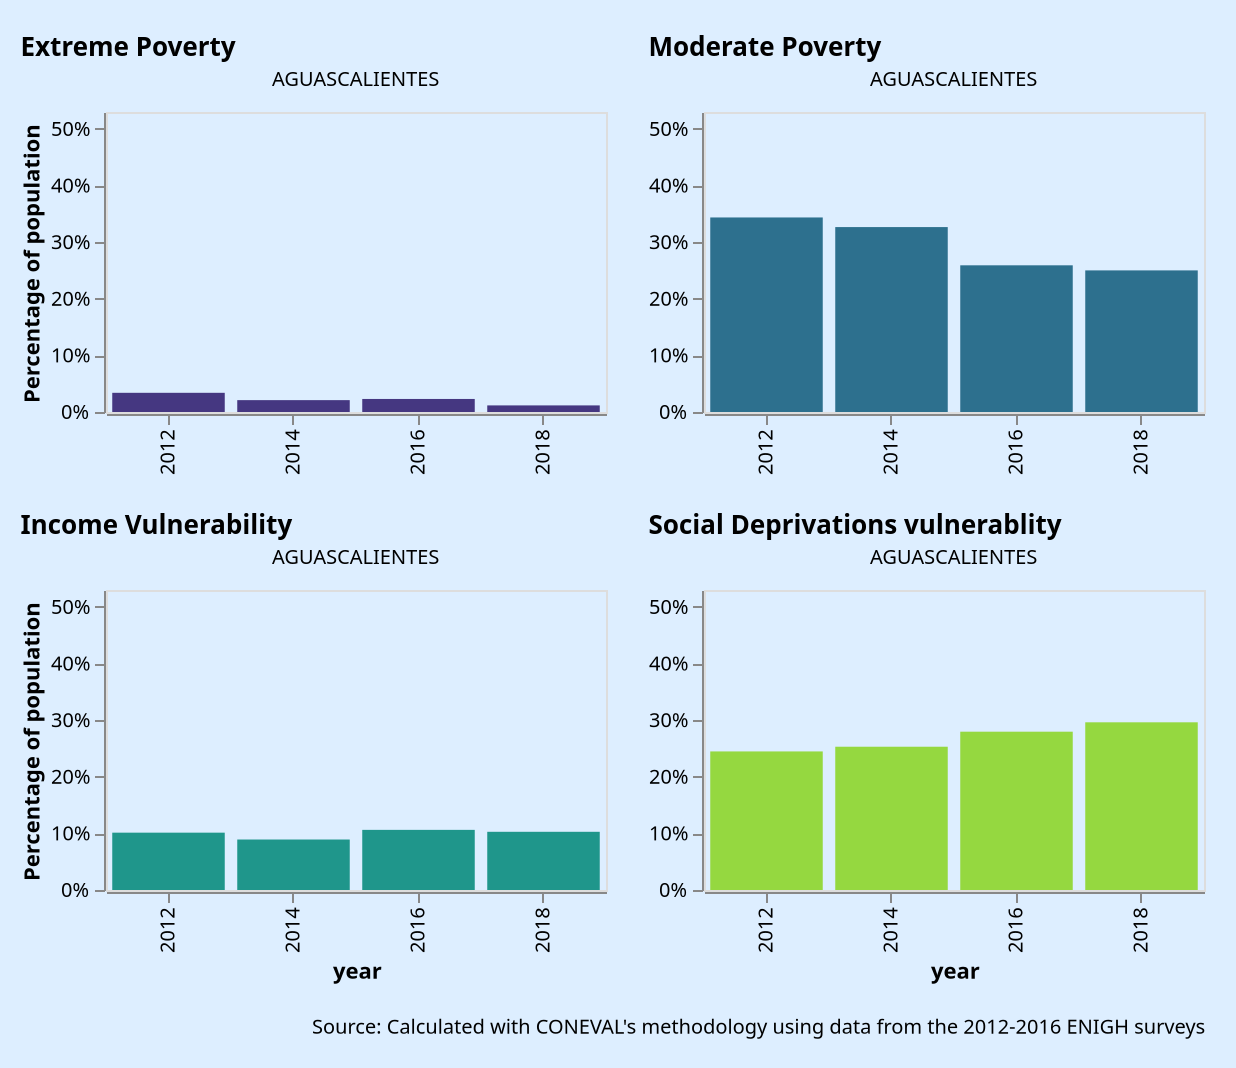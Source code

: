 {
  "$schema": "https://vega.github.io/schema/vega/v5.json",
  "background": "#DDEEFF",
  "padding": {"left": 10, "top": 18, "right": 15, "bottom": 15},
  "title": {
    "text": [
      "",
      "",
      "Source: Calculated with CONEVAL's methodology using data from the 2012-2016 ENIGH surveys"
    ],
    "anchor": "end",
    "baseline": "bottom",
    "color": "black",
    "fontSize": 10,
    "fontWeight": "normal",
    "orient": "bottom"
  },
  "data": [
    {
      "name": "Select_store",
      "values": [
        {
          "unit": "concat_0_concat_0_child + '__facet_column_' + (facet[\"state\"])",
          "fields": [{"type": "E", "field": "state"}],
          "values": ["AGUASCALIENTES"]
        }
      ]
    },
    {
      "name": "data-8fdb023faec40903ddc6525f1cfdad09",
      "values": [
        {
          "ent": 1,
          "state": "AGUASCALIENTES",
          "type": "Extreme Poverty",
          "population": 1238279,
          "percentage": 0.03390189125390966,
          "postal": "AG",
          "year": 2012
        },
        {
          "ent": 2,
          "state": "BAJA CALIFORNIA",
          "type": "Extreme Poverty",
          "population": 3343793,
          "percentage": 0.027367722822555104,
          "postal": "BC",
          "year": 2012
        },
        {
          "ent": 3,
          "state": "BAJA CALIFORNIA SUR",
          "type": "Extreme Poverty",
          "population": 701794,
          "percentage": 0.036755800135082374,
          "postal": "BS",
          "year": 2012
        },
        {
          "ent": 4,
          "state": "CAMPECHE",
          "type": "Extreme Poverty",
          "population": 868475,
          "percentage": 0.10448199430035407,
          "postal": "CM",
          "year": 2012
        },
        {
          "ent": 5,
          "state": "COAHUILA DE ZARAGOZA",
          "type": "Extreme Poverty",
          "population": 2862143,
          "percentage": 0.032385873102776484,
          "postal": "CO",
          "year": 2012
        },
        {
          "ent": 6,
          "state": "COLIMA",
          "type": "Extreme Poverty",
          "population": 689208,
          "percentage": 0.03979785492913605,
          "postal": "CL",
          "year": 2012
        },
        {
          "ent": 7,
          "state": "CHIAPAS",
          "type": "Extreme Poverty",
          "population": 5064198,
          "percentage": 0.3217087878475526,
          "postal": "CS",
          "year": 2012
        },
        {
          "ent": 8,
          "state": "CHIHUAHUA",
          "type": "Extreme Poverty",
          "population": 3610061,
          "percentage": 0.03775282467526172,
          "postal": "CH",
          "year": 2012
        },
        {
          "ent": 9,
          "state": "CIUDAD DE MÉXICO",
          "type": "Extreme Poverty",
          "population": 8874778,
          "percentage": 0.024679490574299436,
          "postal": "DF",
          "year": 2012
        },
        {
          "ent": 10,
          "state": "DURANGO",
          "type": "Extreme Poverty",
          "population": 1715364,
          "percentage": 0.0746354709554357,
          "postal": "DG",
          "year": 2012
        },
        {
          "ent": 11,
          "state": "GUANAJUATO",
          "type": "Extreme Poverty",
          "population": 5680323,
          "percentage": 0.06898392925895235,
          "postal": "GJ",
          "year": 2012
        },
        {
          "ent": 12,
          "state": "GUERRERO",
          "type": "Extreme Poverty",
          "population": 3505076,
          "percentage": 0.31711437926025,
          "postal": "GR",
          "year": 2012
        },
        {
          "ent": 13,
          "state": "HIDALGO",
          "type": "Extreme Poverty",
          "population": 2777755,
          "percentage": 0.09961785686642631,
          "postal": "HG",
          "year": 2012
        },
        {
          "ent": 14,
          "state": "JALISCO",
          "type": "Extreme Poverty",
          "population": 7667912,
          "percentage": 0.058187939559035104,
          "postal": "JA",
          "year": 2012
        },
        {
          "ent": 15,
          "state": "MÉXICO",
          "type": "Extreme Poverty",
          "population": 16165954,
          "percentage": 0.05849744469147939,
          "postal": "MX",
          "year": 2012
        },
        {
          "ent": 16,
          "state": "MICHOACÁN DE OCAMPO",
          "type": "Extreme Poverty",
          "population": 4502198,
          "percentage": 0.14445122138120092,
          "postal": "MI",
          "year": 2012
        },
        {
          "ent": 17,
          "state": "MORELOS",
          "type": "Extreme Poverty",
          "population": 1855788,
          "percentage": 0.06313975518755376,
          "postal": "MO",
          "year": 2012
        },
        {
          "ent": 18,
          "state": "NAYARIT",
          "type": "Extreme Poverty",
          "population": 1162298,
          "percentage": 0.11932223921920196,
          "postal": "NA",
          "year": 2012
        },
        {
          "ent": 19,
          "state": "NUEVO LEÓN",
          "type": "Extreme Poverty",
          "population": 4873250,
          "percentage": 0.02411737546811676,
          "postal": "NL",
          "year": 2012
        },
        {
          "ent": 20,
          "state": "OAXACA",
          "type": "Extreme Poverty",
          "population": 3930738,
          "percentage": 0.23318420103298668,
          "postal": "OA",
          "year": 2012
        },
        {
          "ent": 21,
          "state": "PUEBLA",
          "type": "Extreme Poverty",
          "population": 6015348,
          "percentage": 0.17606196682220215,
          "postal": "PU",
          "year": 2012
        },
        {
          "ent": 22,
          "state": "QUERÉTARO",
          "type": "Extreme Poverty",
          "population": 1916292,
          "percentage": 0.05151250435737351,
          "postal": "QT",
          "year": 2012
        },
        {
          "ent": 23,
          "state": "QUINTANA ROO",
          "type": "Extreme Poverty",
          "population": 1452036,
          "percentage": 0.08413014553358181,
          "postal": "QR",
          "year": 2012
        },
        {
          "ent": 24,
          "state": "SAN LUIS POTOSÍ",
          "type": "Extreme Poverty",
          "population": 2679773,
          "percentage": 0.12797576511144787,
          "postal": "SL",
          "year": 2012
        },
        {
          "ent": 25,
          "state": "SINALOA",
          "type": "Extreme Poverty",
          "population": 2911104,
          "percentage": 0.04473251385041551,
          "postal": "SI",
          "year": 2012
        },
        {
          "ent": 26,
          "state": "SONORA",
          "type": "Extreme Poverty",
          "population": 2820397,
          "percentage": 0.04958131780738669,
          "postal": "SO",
          "year": 2012
        },
        {
          "ent": 27,
          "state": "TABASCO",
          "type": "Extreme Poverty",
          "population": 2313144,
          "percentage": 0.1430083903120601,
          "postal": "TB",
          "year": 2012
        },
        {
          "ent": 28,
          "state": "TAMAULIPAS",
          "type": "Extreme Poverty",
          "population": 3429728,
          "percentage": 0.046697580682783006,
          "postal": "TM",
          "year": 2012
        },
        {
          "ent": 29,
          "state": "TLAXCALA",
          "type": "Extreme Poverty",
          "population": 1229936,
          "percentage": 0.09126084609280483,
          "postal": "TL",
          "year": 2012
        },
        {
          "ent": 30,
          "state": "VERACRUZ DE IGNACIO DE LA LLAVE",
          "type": "Extreme Poverty",
          "population": 7867441,
          "percentage": 0.1426069798299091,
          "postal": "VE",
          "year": 2012
        },
        {
          "ent": 31,
          "state": "YUCATAN",
          "type": "Extreme Poverty",
          "population": 2040412,
          "percentage": 0.0983178887401172,
          "postal": "YU",
          "year": 2012
        },
        {
          "ent": 32,
          "state": "ZACATECAS",
          "type": "Extreme Poverty",
          "population": 1541155,
          "percentage": 0.07481142389960777,
          "postal": "ZA",
          "year": 2012
        },
        {
          "ent": 1,
          "state": "AGUASCALIENTES",
          "type": "Extreme Poverty",
          "population": 1273851,
          "percentage": 0.02096713037867066,
          "postal": "AG",
          "year": 2014
        },
        {
          "ent": 2,
          "state": "BAJA CALIFORNIA",
          "type": "Extreme Poverty",
          "population": 3444107,
          "percentage": 0.03064538935637017,
          "postal": "BC",
          "year": 2014
        },
        {
          "ent": 3,
          "state": "BAJA CALIFORNIA SUR",
          "type": "Extreme Poverty",
          "population": 747567,
          "percentage": 0.03945733292133013,
          "postal": "BS",
          "year": 2014
        },
        {
          "ent": 4,
          "state": "CAMPECHE",
          "type": "Extreme Poverty",
          "population": 896946,
          "percentage": 0.11062650371371298,
          "postal": "CM",
          "year": 2014
        },
        {
          "ent": 5,
          "state": "COAHUILA DE ZARAGOZA",
          "type": "Extreme Poverty",
          "population": 2935848,
          "percentage": 0.037368419618454364,
          "postal": "CO",
          "year": 2014
        },
        {
          "ent": 6,
          "state": "COLIMA",
          "type": "Extreme Poverty",
          "population": 713154,
          "percentage": 0.03415251123880676,
          "postal": "CL",
          "year": 2014
        },
        {
          "ent": 7,
          "state": "CHIAPAS",
          "type": "Extreme Poverty",
          "population": 5197565,
          "percentage": 0.3182942397064779,
          "postal": "CS",
          "year": 2014
        },
        {
          "ent": 8,
          "state": "CHIHUAHUA",
          "type": "Extreme Poverty",
          "population": 3679912,
          "percentage": 0.05443472561300379,
          "postal": "CH",
          "year": 2014
        },
        {
          "ent": 9,
          "state": "CIUDAD DE MÉXICO",
          "type": "Extreme Poverty",
          "population": 8820096,
          "percentage": 0.01706682104140363,
          "postal": "DF",
          "year": 2014
        },
        {
          "ent": 10,
          "state": "DURANGO",
          "type": "Extreme Poverty",
          "population": 1751418,
          "percentage": 0.05309926014235322,
          "postal": "DG",
          "year": 2014
        },
        {
          "ent": 11,
          "state": "GUANAJUATO",
          "type": "Extreme Poverty",
          "population": 5763682,
          "percentage": 0.055103144135988075,
          "postal": "GJ",
          "year": 2014
        },
        {
          "ent": 12,
          "state": "GUERRERO",
          "type": "Extreme Poverty",
          "population": 3550275,
          "percentage": 0.24452387491109845,
          "postal": "GR",
          "year": 2014
        },
        {
          "ent": 13,
          "state": "HIDALGO",
          "type": "Extreme Poverty",
          "population": 2850296,
          "percentage": 0.12295424755885002,
          "postal": "HG",
          "year": 2014
        },
        {
          "ent": 14,
          "state": "JALISCO",
          "type": "Extreme Poverty",
          "population": 7860753,
          "percentage": 0.03221383498501988,
          "postal": "JA",
          "year": 2014
        },
        {
          "ent": 15,
          "state": "MÉXICO",
          "type": "Extreme Poverty",
          "population": 16673086,
          "percentage": 0.07238336082474474,
          "postal": "MX",
          "year": 2014
        },
        {
          "ent": 16,
          "state": "MICHOACÁN DE OCAMPO",
          "type": "Extreme Poverty",
          "population": 4571735,
          "percentage": 0.14039549536445134,
          "postal": "MI",
          "year": 2014
        },
        {
          "ent": 17,
          "state": "MORELOS",
          "type": "Extreme Poverty",
          "population": 1901076,
          "percentage": 0.07851658744837134,
          "postal": "MO",
          "year": 2014
        },
        {
          "ent": 18,
          "state": "NAYARIT",
          "type": "Extreme Poverty",
          "population": 1206884,
          "percentage": 0.08462950871831924,
          "postal": "NA",
          "year": 2014
        },
        {
          "ent": 19,
          "state": "NUEVO LEÓN",
          "type": "Extreme Poverty",
          "population": 5021727,
          "percentage": 0.013284871917569394,
          "postal": "NL",
          "year": 2014
        },
        {
          "ent": 20,
          "state": "OAXACA",
          "type": "Extreme Poverty",
          "population": 3989130,
          "percentage": 0.28334423796667446,
          "postal": "OA",
          "year": 2014
        },
        {
          "ent": 21,
          "state": "PUEBLA",
          "type": "Extreme Poverty",
          "population": 6134172,
          "percentage": 0.16160648902573974,
          "postal": "PU",
          "year": 2014
        },
        {
          "ent": 22,
          "state": "QUERÉTARO",
          "type": "Extreme Poverty",
          "population": 1977098,
          "percentage": 0.038500873502476864,
          "postal": "QT",
          "year": 2014
        },
        {
          "ent": 23,
          "state": "QUINTANA ROO",
          "type": "Extreme Poverty",
          "population": 1541196,
          "percentage": 0.06979255072034965,
          "postal": "QR",
          "year": 2014
        },
        {
          "ent": 24,
          "state": "SAN LUIS POTOSÍ",
          "type": "Extreme Poverty",
          "population": 2725175,
          "percentage": 0.09484601906299596,
          "postal": "SL",
          "year": 2014
        },
        {
          "ent": 25,
          "state": "SINALOA",
          "type": "Extreme Poverty",
          "population": 2964398,
          "percentage": 0.05257357480338335,
          "postal": "SI",
          "year": 2014
        },
        {
          "ent": 26,
          "state": "SONORA",
          "type": "Extreme Poverty",
          "population": 2902359,
          "percentage": 0.032935622367873854,
          "postal": "SO",
          "year": 2014
        },
        {
          "ent": 27,
          "state": "TABASCO",
          "type": "Extreme Poverty",
          "population": 2359842,
          "percentage": 0.11029340099888044,
          "postal": "TB",
          "year": 2014
        },
        {
          "ent": 28,
          "state": "TAMAULIPAS",
          "type": "Extreme Poverty",
          "population": 3508919,
          "percentage": 0.04320561403668765,
          "postal": "TM",
          "year": 2014
        },
        {
          "ent": 29,
          "state": "TLAXCALA",
          "type": "Extreme Poverty",
          "population": 1264496,
          "percentage": 0.06535172906834028,
          "postal": "TL",
          "year": 2014
        },
        {
          "ent": 30,
          "state": "VERACRUZ DE IGNACIO DE LA LLAVE",
          "type": "Extreme Poverty",
          "population": 7989354,
          "percentage": 0.17153527056129944,
          "postal": "VE",
          "year": 2014
        },
        {
          "ent": 31,
          "state": "YUCATAN",
          "type": "Extreme Poverty",
          "population": 2088925,
          "percentage": 0.10685591871417116,
          "postal": "YU",
          "year": 2014
        },
        {
          "ent": 32,
          "state": "ZACATECAS",
          "type": "Extreme Poverty",
          "population": 1566101,
          "percentage": 0.057104873823591196,
          "postal": "ZA",
          "year": 2014
        },
        {
          "ent": 1,
          "state": "AGUASCALIENTES",
          "type": "Extreme Poverty",
          "population": 1309930,
          "percentage": 0.023039399051857732,
          "postal": "AG",
          "year": 2016
        },
        {
          "ent": 2,
          "state": "BAJA CALIFORNIA",
          "type": "Extreme Poverty",
          "population": 3549320,
          "percentage": 0.011179887978542368,
          "postal": "BC",
          "year": 2016
        },
        {
          "ent": 3,
          "state": "BAJA CALIFORNIA SUR",
          "type": "Extreme Poverty",
          "population": 793825,
          "percentage": 0.016077850911724877,
          "postal": "BS",
          "year": 2016
        },
        {
          "ent": 4,
          "state": "CAMPECHE",
          "type": "Extreme Poverty",
          "population": 925421,
          "percentage": 0.06657294355758082,
          "postal": "CM",
          "year": 2016
        },
        {
          "ent": 5,
          "state": "COAHUILA DE ZARAGOZA",
          "type": "Extreme Poverty",
          "population": 3005811,
          "percentage": 0.016530314114892787,
          "postal": "CO",
          "year": 2016
        },
        {
          "ent": 6,
          "state": "COLIMA",
          "type": "Extreme Poverty",
          "population": 739454,
          "percentage": 0.02607599661371769,
          "postal": "CL",
          "year": 2016
        },
        {
          "ent": 7,
          "state": "CHIAPAS",
          "type": "Extreme Poverty",
          "population": 5337151,
          "percentage": 0.28079119365369276,
          "postal": "CS",
          "year": 2016
        },
        {
          "ent": 8,
          "state": "CHIHUAHUA",
          "type": "Extreme Poverty",
          "population": 3757012,
          "percentage": 0.032171576774308944,
          "postal": "CH",
          "year": 2016
        },
        {
          "ent": 9,
          "state": "CIUDAD DE MÉXICO",
          "type": "Extreme Poverty",
          "population": 8821845,
          "percentage": 0.01758453022015236,
          "postal": "DF",
          "year": 2016
        },
        {
          "ent": 10,
          "state": "DURANGO",
          "type": "Extreme Poverty",
          "population": 1787492,
          "percentage": 0.02772879542957395,
          "postal": "DG",
          "year": 2016
        },
        {
          "ent": 11,
          "state": "GUANAJUATO",
          "type": "Extreme Poverty",
          "population": 5877529,
          "percentage": 0.04382453918985342,
          "postal": "GJ",
          "year": 2016
        },
        {
          "ent": 12,
          "state": "GUERRERO",
          "type": "Extreme Poverty",
          "population": 3593873,
          "percentage": 0.2296169063291886,
          "postal": "GR",
          "year": 2016
        },
        {
          "ent": 13,
          "state": "HIDALGO",
          "type": "Extreme Poverty",
          "population": 2921427,
          "percentage": 0.08018581330288246,
          "postal": "HG",
          "year": 2016
        },
        {
          "ent": 14,
          "state": "JALISCO",
          "type": "Extreme Poverty",
          "population": 8048629,
          "percentage": 0.018000705461762495,
          "postal": "JA",
          "year": 2016
        },
        {
          "ent": 15,
          "state": "MÉXICO",
          "type": "Extreme Poverty",
          "population": 17190721,
          "percentage": 0.06148421581619526,
          "postal": "MX",
          "year": 2016
        },
        {
          "ent": 16,
          "state": "MICHOACÁN DE OCAMPO",
          "type": "Extreme Poverty",
          "population": 4636713,
          "percentage": 0.09389043488350476,
          "postal": "MI",
          "year": 2016
        },
        {
          "ent": 17,
          "state": "MORELOS",
          "type": "Extreme Poverty",
          "population": 1949458,
          "percentage": 0.059187220242754655,
          "postal": "MO",
          "year": 2016
        },
        {
          "ent": 18,
          "state": "NAYARIT",
          "type": "Extreme Poverty",
          "population": 1252827,
          "percentage": 0.07930145183652651,
          "postal": "NA",
          "year": 2016
        },
        {
          "ent": 19,
          "state": "NUEVO LEÓN",
          "type": "Extreme Poverty",
          "population": 5178910,
          "percentage": 0.006080623142707635,
          "postal": "NL",
          "year": 2016
        },
        {
          "ent": 20,
          "state": "OAXACA",
          "type": "Extreme Poverty",
          "population": 4044455,
          "percentage": 0.26880160614965426,
          "postal": "OA",
          "year": 2016
        },
        {
          "ent": 21,
          "state": "PUEBLA",
          "type": "Extreme Poverty",
          "population": 6272194,
          "percentage": 0.08958045621675605,
          "postal": "PU",
          "year": 2016
        },
        {
          "ent": 22,
          "state": "QUERÉTARO",
          "type": "Extreme Poverty",
          "population": 2042725,
          "percentage": 0.029233988911870172,
          "postal": "QT",
          "year": 2016
        },
        {
          "ent": 23,
          "state": "QUINTANA ROO",
          "type": "Extreme Poverty",
          "population": 1632900,
          "percentage": 0.042369404127625694,
          "postal": "QR",
          "year": 2016
        },
        {
          "ent": 24,
          "state": "SAN LUIS POTOSÍ",
          "type": "Extreme Poverty",
          "population": 2784951,
          "percentage": 0.07677334358845093,
          "postal": "SL",
          "year": 2016
        },
        {
          "ent": 25,
          "state": "SINALOA",
          "type": "Extreme Poverty",
          "population": 3017801,
          "percentage": 0.028856773524828176,
          "postal": "SI",
          "year": 2016
        },
        {
          "ent": 26,
          "state": "SONORA",
          "type": "Extreme Poverty",
          "population": 2983907,
          "percentage": 0.02524374921872565,
          "postal": "SO",
          "year": 2016
        },
        {
          "ent": 27,
          "state": "TABASCO",
          "type": "Extreme Poverty",
          "population": 2415042,
          "percentage": 0.11769277718565557,
          "postal": "TB",
          "year": 2016
        },
        {
          "ent": 28,
          "state": "TAMAULIPAS",
          "type": "Extreme Poverty",
          "population": 3594962,
          "percentage": 0.028817550783568784,
          "postal": "TM",
          "year": 2016
        },
        {
          "ent": 29,
          "state": "TLAXCALA",
          "type": "Extreme Poverty",
          "population": 1300859,
          "percentage": 0.05744204406472954,
          "postal": "TL",
          "year": 2016
        },
        {
          "ent": 30,
          "state": "VERACRUZ DE IGNACIO DE LA LLAVE",
          "type": "Extreme Poverty",
          "population": 8123403,
          "percentage": 0.16403334907796646,
          "postal": "VE",
          "year": 2016
        },
        {
          "ent": 31,
          "state": "YUCATAN",
          "type": "Extreme Poverty",
          "population": 2153877,
          "percentage": 0.061477512411340106,
          "postal": "YU",
          "year": 2016
        },
        {
          "ent": 32,
          "state": "ZACATECAS",
          "type": "Extreme Poverty",
          "population": 1592270,
          "percentage": 0.035240882513644045,
          "postal": "ZA",
          "year": 2016
        },
        {
          "ent": 1,
          "state": "AGUASCALIENTES",
          "type": "Extreme Poverty",
          "population": 1342587,
          "percentage": 0.011655855449218561,
          "postal": "AG",
          "year": 2018
        },
        {
          "ent": 2,
          "state": "BAJA CALIFORNIA",
          "type": "Extreme Poverty",
          "population": 3648116,
          "percentage": 0.016254691462661824,
          "postal": "BC",
          "year": 2018
        },
        {
          "ent": 3,
          "state": "BAJA CALIFORNIA SUR",
          "type": "Extreme Poverty",
          "population": 839675,
          "percentage": 0.014985559889242862,
          "postal": "BS",
          "year": 2018
        },
        {
          "ent": 4,
          "state": "CAMPECHE",
          "type": "Extreme Poverty",
          "population": 952279,
          "percentage": 0.09770875972272831,
          "postal": "CM",
          "year": 2018
        },
        {
          "ent": 5,
          "state": "COAHUILA DE ZARAGOZA",
          "type": "Extreme Poverty",
          "population": 3073513,
          "percentage": 0.014487981667882973,
          "postal": "CO",
          "year": 2018
        },
        {
          "ent": 6,
          "state": "COLIMA",
          "type": "Extreme Poverty",
          "population": 763300,
          "percentage": 0.023906720817502947,
          "postal": "CL",
          "year": 2018
        },
        {
          "ent": 7,
          "state": "CHIAPAS",
          "type": "Extreme Poverty",
          "population": 5463342,
          "percentage": 0.2971232626476614,
          "postal": "CS",
          "year": 2018
        },
        {
          "ent": 8,
          "state": "CHIHUAHUA",
          "type": "Extreme Poverty",
          "population": 3826880,
          "percentage": 0.026088615268835186,
          "postal": "CH",
          "year": 2018
        },
        {
          "ent": 9,
          "state": "CIUDAD DE MÉXICO",
          "type": "Extreme Poverty",
          "population": 8781315,
          "percentage": 0.017461166123752536,
          "postal": "DF",
          "year": 2018
        },
        {
          "ent": 10,
          "state": "DURANGO",
          "type": "Extreme Poverty",
          "population": 1820740,
          "percentage": 0.02219537111284423,
          "postal": "DG",
          "year": 2018
        },
        {
          "ent": 11,
          "state": "GUANAJUATO",
          "type": "Extreme Poverty",
          "population": 5964968,
          "percentage": 0.04245789751093384,
          "postal": "GJ",
          "year": 2018
        },
        {
          "ent": 12,
          "state": "GUERRERO",
          "type": "Extreme Poverty",
          "population": 3629032,
          "percentage": 0.26768543236874187,
          "postal": "GR",
          "year": 2018
        },
        {
          "ent": 13,
          "state": "HIDALGO",
          "type": "Extreme Poverty",
          "population": 2990303,
          "percentage": 0.06068716113383828,
          "postal": "HG",
          "year": 2018
        },
        {
          "ent": 14,
          "state": "JALISCO",
          "type": "Extreme Poverty",
          "population": 8222691,
          "percentage": 0.029737345110013254,
          "postal": "JA",
          "year": 2018
        },
        {
          "ent": 15,
          "state": "MÉXICO",
          "type": "Extreme Poverty",
          "population": 17666779,
          "percentage": 0.049004292180255385,
          "postal": "MX",
          "year": 2018
        },
        {
          "ent": 16,
          "state": "MICHOACÁN DE OCAMPO",
          "type": "Extreme Poverty",
          "population": 4695278,
          "percentage": 0.060561483260416105,
          "postal": "MI",
          "year": 2018
        },
        {
          "ent": 17,
          "state": "MORELOS",
          "type": "Extreme Poverty",
          "population": 1994133,
          "percentage": 0.07370320836172914,
          "postal": "MO",
          "year": 2018
        },
        {
          "ent": 18,
          "state": "NAYARIT",
          "type": "Extreme Poverty",
          "population": 1296947,
          "percentage": 0.058788832542887255,
          "postal": "NA",
          "year": 2018
        },
        {
          "ent": 19,
          "state": "NUEVO LEÓN",
          "type": "Extreme Poverty",
          "population": 5321301,
          "percentage": 0.004741885490033358,
          "postal": "NL",
          "year": 2018
        },
        {
          "ent": 20,
          "state": "OAXACA",
          "type": "Extreme Poverty",
          "population": 4091380,
          "percentage": 0.23264717528071213,
          "postal": "OA",
          "year": 2018
        },
        {
          "ent": 21,
          "state": "PUEBLA",
          "type": "Extreme Poverty",
          "population": 6388085,
          "percentage": 0.08639881905140585,
          "postal": "PU",
          "year": 2018
        },
        {
          "ent": 22,
          "state": "QUERÉTARO",
          "type": "Extreme Poverty",
          "population": 2100009,
          "percentage": 0.0196165825955984,
          "postal": "QT",
          "year": 2018
        },
        {
          "ent": 23,
          "state": "QUINTANA ROO",
          "type": "Extreme Poverty",
          "population": 1722567,
          "percentage": 0.034705761807813575,
          "postal": "QR",
          "year": 2018
        },
        {
          "ent": 24,
          "state": "SAN LUIS POTOSÍ",
          "type": "Extreme Poverty",
          "population": 2831855,
          "percentage": 0.07330071631492431,
          "postal": "SL",
          "year": 2018
        },
        {
          "ent": 25,
          "state": "SINALOA",
          "type": "Extreme Poverty",
          "population": 3066439,
          "percentage": 0.026840579577809963,
          "postal": "SI",
          "year": 2018
        },
        {
          "ent": 26,
          "state": "SONORA",
          "type": "Extreme Poverty",
          "population": 3061963,
          "percentage": 0.026331147698388256,
          "postal": "SO",
          "year": 2018
        },
        {
          "ent": 27,
          "state": "TABASCO",
          "type": "Extreme Poverty",
          "population": 2460882,
          "percentage": 0.12292218806102853,
          "postal": "TB",
          "year": 2018
        },
        {
          "ent": 28,
          "state": "TAMAULIPAS",
          "type": "Extreme Poverty",
          "population": 3672328,
          "percentage": 0.0331702396953649,
          "postal": "TM",
          "year": 2018
        },
        {
          "ent": 29,
          "state": "TLAXCALA",
          "type": "Extreme Poverty",
          "population": 1334803,
          "percentage": 0.03127577627560022,
          "postal": "TL",
          "year": 2018
        },
        {
          "ent": 30,
          "state": "VERACRUZ DE IGNACIO DE LA LLAVE",
          "type": "Extreme Poverty",
          "population": 8236730,
          "percentage": 0.17699402554168947,
          "postal": "VE",
          "year": 2018
        },
        {
          "ent": 31,
          "state": "YUCATAN",
          "type": "Extreme Poverty",
          "population": 2207156,
          "percentage": 0.06664957075983755,
          "postal": "YU",
          "year": 2018
        },
        {
          "ent": 32,
          "state": "ZACATECAS",
          "type": "Extreme Poverty",
          "population": 1615040,
          "percentage": 0.03369204477907668,
          "postal": "ZA",
          "year": 2018
        }
      ]
    },
    {
      "name": "data-30334fc4baae4d4ac167a417342de000",
      "values": [
        {
          "ent": 1,
          "state": "AGUASCALIENTES",
          "type": "Moderate Poverty",
          "population": 1238279,
          "percentage": 0.3436866812729603,
          "postal": "AG",
          "year": 2012
        },
        {
          "ent": 2,
          "state": "BAJA CALIFORNIA",
          "type": "Moderate Poverty",
          "population": 3343793,
          "percentage": 0.2747260371679706,
          "postal": "BC",
          "year": 2012
        },
        {
          "ent": 3,
          "state": "BAJA CALIFORNIA SUR",
          "type": "Moderate Poverty",
          "population": 701794,
          "percentage": 0.264332553427359,
          "postal": "BS",
          "year": 2012
        },
        {
          "ent": 4,
          "state": "CAMPECHE",
          "type": "Moderate Poverty",
          "population": 868475,
          "percentage": 0.3421595325138893,
          "postal": "CM",
          "year": 2012
        },
        {
          "ent": 5,
          "state": "COAHUILA DE ZARAGOZA",
          "type": "Moderate Poverty",
          "population": 2862143,
          "percentage": 0.24687375857879917,
          "postal": "CO",
          "year": 2012
        },
        {
          "ent": 6,
          "state": "COLIMA",
          "type": "Moderate Poverty",
          "population": 689208,
          "percentage": 0.3043609476384488,
          "postal": "CL",
          "year": 2012
        },
        {
          "ent": 7,
          "state": "CHIAPAS",
          "type": "Moderate Poverty",
          "population": 5064198,
          "percentage": 0.42516465588430785,
          "postal": "CS",
          "year": 2012
        },
        {
          "ent": 8,
          "state": "CHIHUAHUA",
          "type": "Moderate Poverty",
          "population": 3610061,
          "percentage": 0.3147921877220357,
          "postal": "CH",
          "year": 2012
        },
        {
          "ent": 9,
          "state": "CIUDAD DE MÉXICO",
          "type": "Moderate Poverty",
          "population": 8874778,
          "percentage": 0.2643779934551602,
          "postal": "DF",
          "year": 2012
        },
        {
          "ent": 10,
          "state": "DURANGO",
          "type": "Moderate Poverty",
          "population": 1715364,
          "percentage": 0.42593117262575175,
          "postal": "DG",
          "year": 2012
        },
        {
          "ent": 11,
          "state": "GUANAJUATO",
          "type": "Moderate Poverty",
          "population": 5680323,
          "percentage": 0.37568250960376726,
          "postal": "GJ",
          "year": 2012
        },
        {
          "ent": 12,
          "state": "GUERRERO",
          "type": "Moderate Poverty",
          "population": 3505076,
          "percentage": 0.37984711315817404,
          "postal": "GR",
          "year": 2012
        },
        {
          "ent": 13,
          "state": "HIDALGO",
          "type": "Moderate Poverty",
          "population": 2777755,
          "percentage": 0.42811335052947436,
          "postal": "HG",
          "year": 2012
        },
        {
          "ent": 14,
          "state": "JALISCO",
          "type": "Moderate Poverty",
          "population": 7667912,
          "percentage": 0.33970303780220745,
          "postal": "JA",
          "year": 2012
        },
        {
          "ent": 15,
          "state": "MÉXICO",
          "type": "Moderate Poverty",
          "population": 16165954,
          "percentage": 0.39484635425784337,
          "postal": "MX",
          "year": 2012
        },
        {
          "ent": 16,
          "state": "MICHOACÁN DE OCAMPO",
          "type": "Moderate Poverty",
          "population": 4502198,
          "percentage": 0.3992150056483522,
          "postal": "MI",
          "year": 2012
        },
        {
          "ent": 17,
          "state": "MORELOS",
          "type": "Moderate Poverty",
          "population": 1855788,
          "percentage": 0.39138252860779355,
          "postal": "MO",
          "year": 2012
        },
        {
          "ent": 18,
          "state": "NAYARIT",
          "type": "Moderate Poverty",
          "population": 1162298,
          "percentage": 0.35693083873498876,
          "postal": "NA",
          "year": 2012
        },
        {
          "ent": 19,
          "state": "NUEVO LEÓN",
          "type": "Moderate Poverty",
          "population": 4873250,
          "percentage": 0.2083504847894116,
          "postal": "NL",
          "year": 2012
        },
        {
          "ent": 20,
          "state": "OAXACA",
          "type": "Moderate Poverty",
          "population": 3930738,
          "percentage": 0.38618931101487813,
          "postal": "OA",
          "year": 2012
        },
        {
          "ent": 21,
          "state": "PUEBLA",
          "type": "Moderate Poverty",
          "population": 6015348,
          "percentage": 0.4686415482529024,
          "postal": "PU",
          "year": 2012
        },
        {
          "ent": 22,
          "state": "QUERÉTARO",
          "type": "Moderate Poverty",
          "population": 1916292,
          "percentage": 0.3176582691990573,
          "postal": "QT",
          "year": 2012
        },
        {
          "ent": 23,
          "state": "QUINTANA ROO",
          "type": "Moderate Poverty",
          "population": 1452036,
          "percentage": 0.30380307375299237,
          "postal": "QR",
          "year": 2012
        },
        {
          "ent": 24,
          "state": "SAN LUIS POTOSÍ",
          "type": "Moderate Poverty",
          "population": 2679773,
          "percentage": 0.3773506188770467,
          "postal": "SL",
          "year": 2012
        },
        {
          "ent": 25,
          "state": "SINALOA",
          "type": "Moderate Poverty",
          "population": 2911104,
          "percentage": 0.31787115815855427,
          "postal": "SI",
          "year": 2012
        },
        {
          "ent": 26,
          "state": "SONORA",
          "type": "Moderate Poverty",
          "population": 2820397,
          "percentage": 0.2416170489473645,
          "postal": "SO",
          "year": 2012
        },
        {
          "ent": 27,
          "state": "TABASCO",
          "type": "Moderate Poverty",
          "population": 2313144,
          "percentage": 0.3538902031174886,
          "postal": "TB",
          "year": 2012
        },
        {
          "ent": 28,
          "state": "TAMAULIPAS",
          "type": "Moderate Poverty",
          "population": 3429728,
          "percentage": 0.33689668685096896,
          "postal": "TM",
          "year": 2012
        },
        {
          "ent": 29,
          "state": "TLAXCALA",
          "type": "Moderate Poverty",
          "population": 1229936,
          "percentage": 0.487533497677928,
          "postal": "TL",
          "year": 2012
        },
        {
          "ent": 30,
          "state": "VERACRUZ DE IGNACIO DE LA LLAVE",
          "type": "Moderate Poverty",
          "population": 7867441,
          "percentage": 0.3838359893642672,
          "postal": "VE",
          "year": 2012
        },
        {
          "ent": 31,
          "state": "YUCATAN",
          "type": "Moderate Poverty",
          "population": 2040412,
          "percentage": 0.39024716576848206,
          "postal": "YU",
          "year": 2012
        },
        {
          "ent": 32,
          "state": "ZACATECAS",
          "type": "Moderate Poverty",
          "population": 1541155,
          "percentage": 0.467325479916037,
          "postal": "ZA",
          "year": 2012
        },
        {
          "ent": 1,
          "state": "AGUASCALIENTES",
          "type": "Moderate Poverty",
          "population": 1273851,
          "percentage": 0.32669205425124287,
          "postal": "AG",
          "year": 2014
        },
        {
          "ent": 2,
          "state": "BAJA CALIFORNIA",
          "type": "Moderate Poverty",
          "population": 3444107,
          "percentage": 0.2553344016315405,
          "postal": "BC",
          "year": 2014
        },
        {
          "ent": 3,
          "state": "BAJA CALIFORNIA SUR",
          "type": "Moderate Poverty",
          "population": 747567,
          "percentage": 0.26316972258004967,
          "postal": "BS",
          "year": 2014
        },
        {
          "ent": 4,
          "state": "CAMPECHE",
          "type": "Moderate Poverty",
          "population": 896946,
          "percentage": 0.32525146441368824,
          "postal": "CM",
          "year": 2014
        },
        {
          "ent": 5,
          "state": "COAHUILA DE ZARAGOZA",
          "type": "Moderate Poverty",
          "population": 2935848,
          "percentage": 0.26434542932740385,
          "postal": "CO",
          "year": 2014
        },
        {
          "ent": 6,
          "state": "COLIMA",
          "type": "Moderate Poverty",
          "population": 713154,
          "percentage": 0.309304862624342,
          "postal": "CL",
          "year": 2014
        },
        {
          "ent": 7,
          "state": "CHIAPAS",
          "type": "Moderate Poverty",
          "population": 5197565,
          "percentage": 0.4437910829397997,
          "postal": "CS",
          "year": 2014
        },
        {
          "ent": 8,
          "state": "CHIHUAHUA",
          "type": "Moderate Poverty",
          "population": 3679912,
          "percentage": 0.28947186780553447,
          "postal": "CH",
          "year": 2014
        },
        {
          "ent": 9,
          "state": "CIUDAD DE MÉXICO",
          "type": "Moderate Poverty",
          "population": 8820096,
          "percentage": 0.26665662142452873,
          "postal": "DF",
          "year": 2014
        },
        {
          "ent": 10,
          "state": "DURANGO",
          "type": "Moderate Poverty",
          "population": 1751418,
          "percentage": 0.3815451251500213,
          "postal": "DG",
          "year": 2014
        },
        {
          "ent": 11,
          "state": "GUANAJUATO",
          "type": "Moderate Poverty",
          "population": 5763682,
          "percentage": 0.41044682895413037,
          "postal": "GJ",
          "year": 2014
        },
        {
          "ent": 12,
          "state": "GUERRERO",
          "type": "Moderate Poverty",
          "population": 3550275,
          "percentage": 0.4076568716507876,
          "postal": "GR",
          "year": 2014
        },
        {
          "ent": 13,
          "state": "HIDALGO",
          "type": "Moderate Poverty",
          "population": 2850296,
          "percentage": 0.42008128278606854,
          "postal": "HG",
          "year": 2014
        },
        {
          "ent": 14,
          "state": "JALISCO",
          "type": "Moderate Poverty",
          "population": 7860753,
          "percentage": 0.3214702204737892,
          "postal": "JA",
          "year": 2014
        },
        {
          "ent": 15,
          "state": "MÉXICO",
          "type": "Moderate Poverty",
          "population": 16673086,
          "percentage": 0.4236167197842079,
          "postal": "MX",
          "year": 2014
        },
        {
          "ent": 16,
          "state": "MICHOACÁN DE OCAMPO",
          "type": "Moderate Poverty",
          "population": 4571735,
          "percentage": 0.45207782165851695,
          "postal": "MI",
          "year": 2014
        },
        {
          "ent": 17,
          "state": "MORELOS",
          "type": "Moderate Poverty",
          "population": 1901076,
          "percentage": 0.4442031775689136,
          "postal": "MO",
          "year": 2014
        },
        {
          "ent": 18,
          "state": "NAYARIT",
          "type": "Moderate Poverty",
          "population": 1206884,
          "percentage": 0.320403617911912,
          "postal": "NA",
          "year": 2014
        },
        {
          "ent": 19,
          "state": "NUEVO LEÓN",
          "type": "Moderate Poverty",
          "population": 5021727,
          "percentage": 0.19037693606203604,
          "postal": "NL",
          "year": 2014
        },
        {
          "ent": 20,
          "state": "OAXACA",
          "type": "Moderate Poverty",
          "population": 3989130,
          "percentage": 0.3841566958208933,
          "postal": "OA",
          "year": 2014
        },
        {
          "ent": 21,
          "state": "PUEBLA",
          "type": "Moderate Poverty",
          "population": 6134172,
          "percentage": 0.4837637418709485,
          "postal": "PU",
          "year": 2014
        },
        {
          "ent": 22,
          "state": "QUERÉTARO",
          "type": "Moderate Poverty",
          "population": 1977098,
          "percentage": 0.30325203909973103,
          "postal": "QT",
          "year": 2014
        },
        {
          "ent": 23,
          "state": "QUINTANA ROO",
          "type": "Moderate Poverty",
          "population": 1541196,
          "percentage": 0.2890294290927306,
          "postal": "QR",
          "year": 2014
        },
        {
          "ent": 24,
          "state": "SAN LUIS POTOSÍ",
          "type": "Moderate Poverty",
          "population": 2725175,
          "percentage": 0.3961683194657224,
          "postal": "SL",
          "year": 2014
        },
        {
          "ent": 25,
          "state": "SINALOA",
          "type": "Moderate Poverty",
          "population": 2964398,
          "percentage": 0.3411205243020674,
          "postal": "SI",
          "year": 2014
        },
        {
          "ent": 26,
          "state": "SONORA",
          "type": "Moderate Poverty",
          "population": 2902359,
          "percentage": 0.26064659816376956,
          "postal": "SO",
          "year": 2014
        },
        {
          "ent": 27,
          "state": "TABASCO",
          "type": "Moderate Poverty",
          "population": 2359842,
          "percentage": 0.3854130912154288,
          "postal": "TB",
          "year": 2014
        },
        {
          "ent": 28,
          "state": "TAMAULIPAS",
          "type": "Moderate Poverty",
          "population": 3508919,
          "percentage": 0.336029985303166,
          "postal": "TM",
          "year": 2014
        },
        {
          "ent": 29,
          "state": "TLAXCALA",
          "type": "Moderate Poverty",
          "population": 1264496,
          "percentage": 0.5239241563437133,
          "postal": "TL",
          "year": 2014
        },
        {
          "ent": 30,
          "state": "VERACRUZ DE IGNACIO DE LA LLAVE",
          "type": "Moderate Poverty",
          "population": 7989354,
          "percentage": 0.4085165083434781,
          "postal": "VE",
          "year": 2014
        },
        {
          "ent": 31,
          "state": "YUCATAN",
          "type": "Moderate Poverty",
          "population": 2088925,
          "percentage": 0.35170913268786574,
          "postal": "YU",
          "year": 2014
        },
        {
          "ent": 32,
          "state": "ZACATECAS",
          "type": "Moderate Poverty",
          "population": 1566101,
          "percentage": 0.46635306407441157,
          "postal": "ZA",
          "year": 2014
        },
        {
          "ent": 1,
          "state": "AGUASCALIENTES",
          "type": "Moderate Poverty",
          "population": 1309930,
          "percentage": 0.2591527791561381,
          "postal": "AG",
          "year": 2016
        },
        {
          "ent": 2,
          "state": "BAJA CALIFORNIA",
          "type": "Moderate Poverty",
          "population": 3549320,
          "percentage": 0.2111469239178209,
          "postal": "BC",
          "year": 2016
        },
        {
          "ent": 3,
          "state": "BAJA CALIFORNIA SUR",
          "type": "Moderate Poverty",
          "population": 793825,
          "percentage": 0.20518250244071426,
          "postal": "BS",
          "year": 2016
        },
        {
          "ent": 4,
          "state": "CAMPECHE",
          "type": "Moderate Poverty",
          "population": 925421,
          "percentage": 0.37110353017707615,
          "postal": "CM",
          "year": 2016
        },
        {
          "ent": 5,
          "state": "COAHUILA DE ZARAGOZA",
          "type": "Moderate Poverty",
          "population": 3005811,
          "percentage": 0.23162134944612287,
          "postal": "CO",
          "year": 2016
        },
        {
          "ent": 6,
          "state": "COLIMA",
          "type": "Moderate Poverty",
          "population": 739454,
          "percentage": 0.31024106976228405,
          "postal": "CL",
          "year": 2016
        },
        {
          "ent": 7,
          "state": "CHIAPAS",
          "type": "Moderate Poverty",
          "population": 5337151,
          "percentage": 0.4900226731452792,
          "postal": "CS",
          "year": 2016
        },
        {
          "ent": 8,
          "state": "CHIHUAHUA",
          "type": "Moderate Poverty",
          "population": 3757012,
          "percentage": 0.2739123537534615,
          "postal": "CH",
          "year": 2016
        },
        {
          "ent": 9,
          "state": "CIUDAD DE MÉXICO",
          "type": "Moderate Poverty",
          "population": 8821845,
          "percentage": 0.2583695360777706,
          "postal": "DF",
          "year": 2016
        },
        {
          "ent": 10,
          "state": "DURANGO",
          "type": "Moderate Poverty",
          "population": 1787492,
          "percentage": 0.3321603677107366,
          "postal": "DG",
          "year": 2016
        },
        {
          "ent": 11,
          "state": "GUANAJUATO",
          "type": "Moderate Poverty",
          "population": 5877529,
          "percentage": 0.37977439158530735,
          "postal": "GJ",
          "year": 2016
        },
        {
          "ent": 12,
          "state": "GUERRERO",
          "type": "Moderate Poverty",
          "population": 3593873,
          "percentage": 0.4144570495395914,
          "postal": "GR",
          "year": 2016
        },
        {
          "ent": 13,
          "state": "HIDALGO",
          "type": "Moderate Poverty",
          "population": 2921427,
          "percentage": 0.42601749076735446,
          "postal": "HG",
          "year": 2016
        },
        {
          "ent": 14,
          "state": "JALISCO",
          "type": "Moderate Poverty",
          "population": 8048629,
          "percentage": 0.30013943989715514,
          "postal": "JA",
          "year": 2016
        },
        {
          "ent": 15,
          "state": "MÉXICO",
          "type": "Moderate Poverty",
          "population": 17190721,
          "percentage": 0.4172740631413889,
          "postal": "MX",
          "year": 2016
        },
        {
          "ent": 16,
          "state": "MICHOACÁN DE OCAMPO",
          "type": "Moderate Poverty",
          "population": 4636713,
          "percentage": 0.45948908202858363,
          "postal": "MI",
          "year": 2016
        },
        {
          "ent": 17,
          "state": "MORELOS",
          "type": "Moderate Poverty",
          "population": 1949458,
          "percentage": 0.4362592064050623,
          "postal": "MO",
          "year": 2016
        },
        {
          "ent": 18,
          "state": "NAYARIT",
          "type": "Moderate Poverty",
          "population": 1252827,
          "percentage": 0.29595387072596613,
          "postal": "NA",
          "year": 2016
        },
        {
          "ent": 19,
          "state": "NUEVO LEÓN",
          "type": "Moderate Poverty",
          "population": 5178910,
          "percentage": 0.1363750287222601,
          "postal": "NL",
          "year": 2016
        },
        {
          "ent": 20,
          "state": "OAXACA",
          "type": "Moderate Poverty",
          "population": 4044455,
          "percentage": 0.4352094410742609,
          "postal": "OA",
          "year": 2016
        },
        {
          "ent": 21,
          "state": "PUEBLA",
          "type": "Moderate Poverty",
          "population": 6272194,
          "percentage": 0.5048211200099997,
          "postal": "PU",
          "year": 2016
        },
        {
          "ent": 22,
          "state": "QUERÉTARO",
          "type": "Moderate Poverty",
          "population": 2042725,
          "percentage": 0.28195816862279555,
          "postal": "QT",
          "year": 2016
        },
        {
          "ent": 23,
          "state": "QUINTANA ROO",
          "type": "Moderate Poverty",
          "population": 1632900,
          "percentage": 0.24609896503153897,
          "postal": "QR",
          "year": 2016
        },
        {
          "ent": 24,
          "state": "SAN LUIS POTOSÍ",
          "type": "Moderate Poverty",
          "population": 2784951,
          "percentage": 0.37843322916633004,
          "postal": "SL",
          "year": 2016
        },
        {
          "ent": 25,
          "state": "SINALOA",
          "type": "Moderate Poverty",
          "population": 3017801,
          "percentage": 0.2792095966566384,
          "postal": "SI",
          "year": 2016
        },
        {
          "ent": 26,
          "state": "SONORA",
          "type": "Moderate Poverty",
          "population": 2983907,
          "percentage": 0.2533932860508052,
          "postal": "SO",
          "year": 2016
        },
        {
          "ent": 27,
          "state": "TABASCO",
          "type": "Moderate Poverty",
          "population": 2415042,
          "percentage": 0.3908250870999345,
          "postal": "TB",
          "year": 2016
        },
        {
          "ent": 28,
          "state": "TAMAULIPAS",
          "type": "Moderate Poverty",
          "population": 3594962,
          "percentage": 0.29280476400028704,
          "postal": "TM",
          "year": 2016
        },
        {
          "ent": 29,
          "state": "TLAXCALA",
          "type": "Moderate Poverty",
          "population": 1300859,
          "percentage": 0.4820145765221288,
          "postal": "TL",
          "year": 2016
        },
        {
          "ent": 30,
          "state": "VERACRUZ DE IGNACIO DE LA LLAVE",
          "type": "Moderate Poverty",
          "population": 8123403,
          "percentage": 0.45756710580528875,
          "postal": "VE",
          "year": 2016
        },
        {
          "ent": 31,
          "state": "YUCATAN",
          "type": "Moderate Poverty",
          "population": 2153877,
          "percentage": 0.3572390623977135,
          "postal": "YU",
          "year": 2016
        },
        {
          "ent": 32,
          "state": "ZACATECAS",
          "type": "Moderate Poverty",
          "population": 1592270,
          "percentage": 0.45479786719589016,
          "postal": "ZA",
          "year": 2016
        },
        {
          "ent": 1,
          "state": "AGUASCALIENTES",
          "type": "Moderate Poverty",
          "population": 1342587,
          "percentage": 0.2501737317581654,
          "postal": "AG",
          "year": 2018
        },
        {
          "ent": 2,
          "state": "BAJA CALIFORNIA",
          "type": "Moderate Poverty",
          "population": 3648116,
          "percentage": 0.21631384528342848,
          "postal": "BC",
          "year": 2018
        },
        {
          "ent": 3,
          "state": "BAJA CALIFORNIA SUR",
          "type": "Moderate Poverty",
          "population": 839675,
          "percentage": 0.1657295977610385,
          "postal": "BS",
          "year": 2018
        },
        {
          "ent": 4,
          "state": "CAMPECHE",
          "type": "Moderate Poverty",
          "population": 952279,
          "percentage": 0.3647849002235689,
          "postal": "CM",
          "year": 2018
        },
        {
          "ent": 5,
          "state": "COAHUILA DE ZARAGOZA",
          "type": "Moderate Poverty",
          "population": 3073513,
          "percentage": 0.2103781568517849,
          "postal": "CO",
          "year": 2018
        },
        {
          "ent": 6,
          "state": "COLIMA",
          "type": "Moderate Poverty",
          "population": 763300,
          "percentage": 0.28477924800209614,
          "postal": "CL",
          "year": 2018
        },
        {
          "ent": 7,
          "state": "CHIAPAS",
          "type": "Moderate Poverty",
          "population": 5463342,
          "percentage": 0.46698705664042267,
          "postal": "CS",
          "year": 2018
        },
        {
          "ent": 8,
          "state": "CHIHUAHUA",
          "type": "Moderate Poverty",
          "population": 3826880,
          "percentage": 0.2367186846726315,
          "postal": "CH",
          "year": 2018
        },
        {
          "ent": 9,
          "state": "CIUDAD DE MÉXICO",
          "type": "Moderate Poverty",
          "population": 8781315,
          "percentage": 0.28804319170875886,
          "postal": "DF",
          "year": 2018
        },
        {
          "ent": 10,
          "state": "DURANGO",
          "type": "Moderate Poverty",
          "population": 1820740,
          "percentage": 0.35130221777958415,
          "postal": "DG",
          "year": 2018
        },
        {
          "ent": 11,
          "state": "GUANAJUATO",
          "type": "Moderate Poverty",
          "population": 5964968,
          "percentage": 0.3913806411031878,
          "postal": "GJ",
          "year": 2018
        },
        {
          "ent": 12,
          "state": "GUERRERO",
          "type": "Moderate Poverty",
          "population": 3629032,
          "percentage": 0.3970094504540054,
          "postal": "GR",
          "year": 2018
        },
        {
          "ent": 13,
          "state": "HIDALGO",
          "type": "Moderate Poverty",
          "population": 2990303,
          "percentage": 0.37776439377548027,
          "postal": "HG",
          "year": 2018
        },
        {
          "ent": 14,
          "state": "JALISCO",
          "type": "Moderate Poverty",
          "population": 8222691,
          "percentage": 0.25455437885237325,
          "postal": "JA",
          "year": 2018
        },
        {
          "ent": 15,
          "state": "MÉXICO",
          "type": "Moderate Poverty",
          "population": 17666779,
          "percentage": 0.37815574644364996,
          "postal": "MX",
          "year": 2018
        },
        {
          "ent": 16,
          "state": "MICHOACÁN DE OCAMPO",
          "type": "Moderate Poverty",
          "population": 4695278,
          "percentage": 0.3998836703598807,
          "postal": "MI",
          "year": 2018
        },
        {
          "ent": 17,
          "state": "MORELOS",
          "type": "Moderate Poverty",
          "population": 1994133,
          "percentage": 0.4344524663099201,
          "postal": "MO",
          "year": 2018
        },
        {
          "ent": 18,
          "state": "NAYARIT",
          "type": "Moderate Poverty",
          "population": 1296947,
          "percentage": 0.28891542985179813,
          "postal": "NA",
          "year": 2018
        },
        {
          "ent": 19,
          "state": "NUEVO LEÓN",
          "type": "Moderate Poverty",
          "population": 5321301,
          "percentage": 0.14052860381324042,
          "postal": "NL",
          "year": 2018
        },
        {
          "ent": 20,
          "state": "OAXACA",
          "type": "Moderate Poverty",
          "population": 4091380,
          "percentage": 0.4308690466297435,
          "postal": "OA",
          "year": 2018
        },
        {
          "ent": 21,
          "state": "PUEBLA",
          "type": "Moderate Poverty",
          "population": 6388085,
          "percentage": 0.5027683570271843,
          "postal": "PU",
          "year": 2018
        },
        {
          "ent": 22,
          "state": "QUERÉTARO",
          "type": "Moderate Poverty",
          "population": 2100009,
          "percentage": 0.2561912829897396,
          "postal": "QT",
          "year": 2018
        },
        {
          "ent": 23,
          "state": "QUINTANA ROO",
          "type": "Moderate Poverty",
          "population": 1722567,
          "percentage": 0.24094853785077736,
          "postal": "QR",
          "year": 2018
        },
        {
          "ent": 24,
          "state": "SAN LUIS POTOSÍ",
          "type": "Moderate Poverty",
          "population": 2831855,
          "percentage": 0.3606904308306746,
          "postal": "SL",
          "year": 2018
        },
        {
          "ent": 25,
          "state": "SINALOA",
          "type": "Moderate Poverty",
          "population": 3066439,
          "percentage": 0.2819436486426112,
          "postal": "SI",
          "year": 2018
        },
        {
          "ent": 26,
          "state": "SONORA",
          "type": "Moderate Poverty",
          "population": 3061963,
          "percentage": 0.2555236624348498,
          "postal": "SO",
          "year": 2018
        },
        {
          "ent": 27,
          "state": "TABASCO",
          "type": "Moderate Poverty",
          "population": 2460882,
          "percentage": 0.4135407549000724,
          "postal": "TB",
          "year": 2018
        },
        {
          "ent": 28,
          "state": "TAMAULIPAS",
          "type": "Moderate Poverty",
          "population": 3672328,
          "percentage": 0.3175323663899303,
          "postal": "TM",
          "year": 2018
        },
        {
          "ent": 29,
          "state": "TLAXCALA",
          "type": "Moderate Poverty",
          "population": 1334803,
          "percentage": 0.4525117189577788,
          "postal": "TL",
          "year": 2018
        },
        {
          "ent": 30,
          "state": "VERACRUZ DE IGNACIO DE LA LLAVE",
          "type": "Moderate Poverty",
          "population": 8236730,
          "percentage": 0.4407951942093525,
          "postal": "VE",
          "year": 2018
        },
        {
          "ent": 31,
          "state": "YUCATAN",
          "type": "Moderate Poverty",
          "population": 2207156,
          "percentage": 0.3413306535650403,
          "postal": "YU",
          "year": 2018
        },
        {
          "ent": 32,
          "state": "ZACATECAS",
          "type": "Moderate Poverty",
          "population": 1615040,
          "percentage": 0.4339211412720428,
          "postal": "ZA",
          "year": 2018
        }
      ]
    },
    {
      "name": "data-3bd6ea1769f03d89e386d501e7f0f226",
      "values": [
        {
          "ent": 1,
          "state": "AGUASCALIENTES",
          "type": "Income Vulnerability",
          "population": 1238279,
          "percentage": 0.10129381181462337,
          "postal": "AG",
          "year": 2012
        },
        {
          "ent": 2,
          "state": "BAJA CALIFORNIA",
          "type": "Income Vulnerability",
          "population": 3343793,
          "percentage": 0.08612165884670492,
          "postal": "BC",
          "year": 2012
        },
        {
          "ent": 3,
          "state": "BAJA CALIFORNIA SUR",
          "type": "Income Vulnerability",
          "population": 701794,
          "percentage": 0.07915143190166915,
          "postal": "BS",
          "year": 2012
        },
        {
          "ent": 4,
          "state": "CAMPECHE",
          "type": "Income Vulnerability",
          "population": 868475,
          "percentage": 0.05571490255908345,
          "postal": "CM",
          "year": 2012
        },
        {
          "ent": 5,
          "state": "COAHUILA DE ZARAGOZA",
          "type": "Income Vulnerability",
          "population": 2862143,
          "percentage": 0.1274513537583552,
          "postal": "CO",
          "year": 2012
        },
        {
          "ent": 6,
          "state": "COLIMA",
          "type": "Income Vulnerability",
          "population": 689208,
          "percentage": 0.06265307425334588,
          "postal": "CL",
          "year": 2012
        },
        {
          "ent": 7,
          "state": "CHIAPAS",
          "type": "Income Vulnerability",
          "population": 5064198,
          "percentage": 0.017304023262913495,
          "postal": "CS",
          "year": 2012
        },
        {
          "ent": 8,
          "state": "CHIHUAHUA",
          "type": "Income Vulnerability",
          "population": 3610061,
          "percentage": 0.10717464330935128,
          "postal": "CH",
          "year": 2012
        },
        {
          "ent": 9,
          "state": "CIUDAD DE MÉXICO",
          "type": "Income Vulnerability",
          "population": 8874778,
          "percentage": 0.06592897309656646,
          "postal": "DF",
          "year": 2012
        },
        {
          "ent": 10,
          "state": "DURANGO",
          "type": "Income Vulnerability",
          "population": 1715364,
          "percentage": 0.11128541813865746,
          "postal": "DG",
          "year": 2012
        },
        {
          "ent": 11,
          "state": "GUANAJUATO",
          "type": "Income Vulnerability",
          "population": 5680323,
          "percentage": 0.04870145588551918,
          "postal": "GJ",
          "year": 2012
        },
        {
          "ent": 12,
          "state": "GUERRERO",
          "type": "Income Vulnerability",
          "population": 3505076,
          "percentage": 0.022500225387409575,
          "postal": "GR",
          "year": 2012
        },
        {
          "ent": 13,
          "state": "HIDALGO",
          "type": "Income Vulnerability",
          "population": 2777755,
          "percentage": 0.030070686579629954,
          "postal": "HG",
          "year": 2012
        },
        {
          "ent": 14,
          "state": "JALISCO",
          "type": "Income Vulnerability",
          "population": 7667912,
          "percentage": 0.0808011359546119,
          "postal": "JA",
          "year": 2012
        },
        {
          "ent": 15,
          "state": "MÉXICO",
          "type": "Income Vulnerability",
          "population": 16165954,
          "percentage": 0.07813148546630777,
          "postal": "MX",
          "year": 2012
        },
        {
          "ent": 16,
          "state": "MICHOACÁN DE OCAMPO",
          "type": "Income Vulnerability",
          "population": 4502198,
          "percentage": 0.03501667407786153,
          "postal": "MI",
          "year": 2012
        },
        {
          "ent": 17,
          "state": "MORELOS",
          "type": "Income Vulnerability",
          "population": 1855788,
          "percentage": 0.04601118231177268,
          "postal": "MO",
          "year": 2012
        },
        {
          "ent": 18,
          "state": "NAYARIT",
          "type": "Income Vulnerability",
          "population": 1162298,
          "percentage": 0.055620847665572855,
          "postal": "NA",
          "year": 2012
        },
        {
          "ent": 19,
          "state": "NUEVO LEÓN",
          "type": "Income Vulnerability",
          "population": 4873250,
          "percentage": 0.08421484635510183,
          "postal": "NL",
          "year": 2012
        },
        {
          "ent": 20,
          "state": "OAXACA",
          "type": "Income Vulnerability",
          "population": 3930738,
          "percentage": 0.01655745053473419,
          "postal": "OA",
          "year": 2012
        },
        {
          "ent": 21,
          "state": "PUEBLA",
          "type": "Income Vulnerability",
          "population": 6015348,
          "percentage": 0.04220520575035725,
          "postal": "PU",
          "year": 2012
        },
        {
          "ent": 22,
          "state": "QUERÉTARO",
          "type": "Income Vulnerability",
          "population": 1916292,
          "percentage": 0.06418906930676535,
          "postal": "QT",
          "year": 2012
        },
        {
          "ent": 23,
          "state": "QUINTANA ROO",
          "type": "Income Vulnerability",
          "population": 1452036,
          "percentage": 0.061893782247823055,
          "postal": "QR",
          "year": 2012
        },
        {
          "ent": 24,
          "state": "SAN LUIS POTOSÍ",
          "type": "Income Vulnerability",
          "population": 2679773,
          "percentage": 0.06560891538201183,
          "postal": "SL",
          "year": 2012
        },
        {
          "ent": 25,
          "state": "SINALOA",
          "type": "Income Vulnerability",
          "population": 2911104,
          "percentage": 0.06377030844655499,
          "postal": "SI",
          "year": 2012
        },
        {
          "ent": 26,
          "state": "SONORA",
          "type": "Income Vulnerability",
          "population": 2820397,
          "percentage": 0.04716073659133803,
          "postal": "SO",
          "year": 2012
        },
        {
          "ent": 27,
          "state": "TABASCO",
          "type": "Income Vulnerability",
          "population": 2313144,
          "percentage": 0.030061249969738156,
          "postal": "TB",
          "year": 2012
        },
        {
          "ent": 28,
          "state": "TAMAULIPAS",
          "type": "Income Vulnerability",
          "population": 3429728,
          "percentage": 0.08835452840575113,
          "postal": "TM",
          "year": 2012
        },
        {
          "ent": 29,
          "state": "TLAXCALA",
          "type": "Income Vulnerability",
          "population": 1229936,
          "percentage": 0.06034053804425596,
          "postal": "TL",
          "year": 2012
        },
        {
          "ent": 30,
          "state": "VERACRUZ DE IGNACIO DE LA LLAVE",
          "type": "Income Vulnerability",
          "population": 7867441,
          "percentage": 0.03985069605224875,
          "postal": "VE",
          "year": 2012
        },
        {
          "ent": 31,
          "state": "YUCATAN",
          "type": "Income Vulnerability",
          "population": 2040412,
          "percentage": 0.06251678582560777,
          "postal": "YU",
          "year": 2012
        },
        {
          "ent": 32,
          "state": "ZACATECAS",
          "type": "Income Vulnerability",
          "population": 1541155,
          "percentage": 0.06413631334940353,
          "postal": "ZA",
          "year": 2012
        },
        {
          "ent": 1,
          "state": "AGUASCALIENTES",
          "type": "Income Vulnerability",
          "population": 1273851,
          "percentage": 0.0891831148226912,
          "postal": "AG",
          "year": 2014
        },
        {
          "ent": 2,
          "state": "BAJA CALIFORNIA",
          "type": "Income Vulnerability",
          "population": 3444107,
          "percentage": 0.06582257752154623,
          "postal": "BC",
          "year": 2014
        },
        {
          "ent": 3,
          "state": "BAJA CALIFORNIA SUR",
          "type": "Income Vulnerability",
          "population": 747567,
          "percentage": 0.05599498105186559,
          "postal": "BS",
          "year": 2014
        },
        {
          "ent": 4,
          "state": "CAMPECHE",
          "type": "Income Vulnerability",
          "population": 896946,
          "percentage": 0.03997453581375021,
          "postal": "CM",
          "year": 2014
        },
        {
          "ent": 5,
          "state": "COAHUILA DE ZARAGOZA",
          "type": "Income Vulnerability",
          "population": 2935848,
          "percentage": 0.11080921083107845,
          "postal": "CO",
          "year": 2014
        },
        {
          "ent": 6,
          "state": "COLIMA",
          "type": "Income Vulnerability",
          "population": 713154,
          "percentage": 0.06358654652431313,
          "postal": "CL",
          "year": 2014
        },
        {
          "ent": 7,
          "state": "CHIAPAS",
          "type": "Income Vulnerability",
          "population": 5197565,
          "percentage": 0.024968999906687075,
          "postal": "CS",
          "year": 2014
        },
        {
          "ent": 8,
          "state": "CHIHUAHUA",
          "type": "Income Vulnerability",
          "population": 3679912,
          "percentage": 0.11970367769664057,
          "postal": "CH",
          "year": 2014
        },
        {
          "ent": 9,
          "state": "CIUDAD DE MÉXICO",
          "type": "Income Vulnerability",
          "population": 8820096,
          "percentage": 0.08006239387870608,
          "postal": "DF",
          "year": 2014
        },
        {
          "ent": 10,
          "state": "DURANGO",
          "type": "Income Vulnerability",
          "population": 1751418,
          "percentage": 0.10484590200626007,
          "postal": "DG",
          "year": 2014
        },
        {
          "ent": 11,
          "state": "GUANAJUATO",
          "type": "Income Vulnerability",
          "population": 5763682,
          "percentage": 0.08579654463934686,
          "postal": "GJ",
          "year": 2014
        },
        {
          "ent": 12,
          "state": "GUERRERO",
          "type": "Income Vulnerability",
          "population": 3550275,
          "percentage": 0.026471470519889306,
          "postal": "GR",
          "year": 2014
        },
        {
          "ent": 13,
          "state": "HIDALGO",
          "type": "Income Vulnerability",
          "population": 2850296,
          "percentage": 0.051047680661938266,
          "postal": "HG",
          "year": 2014
        },
        {
          "ent": 14,
          "state": "JALISCO",
          "type": "Income Vulnerability",
          "population": 7860753,
          "percentage": 0.078819039346485,
          "postal": "JA",
          "year": 2014
        },
        {
          "ent": 15,
          "state": "MÉXICO",
          "type": "Income Vulnerability",
          "population": 16673086,
          "percentage": 0.09320734026082514,
          "postal": "MX",
          "year": 2014
        },
        {
          "ent": 16,
          "state": "MICHOACÁN DE OCAMPO",
          "type": "Income Vulnerability",
          "population": 4571735,
          "percentage": 0.040777516632088256,
          "postal": "MI",
          "year": 2014
        },
        {
          "ent": 17,
          "state": "MORELOS",
          "type": "Income Vulnerability",
          "population": 1901076,
          "percentage": 0.06141942773460924,
          "postal": "MO",
          "year": 2014
        },
        {
          "ent": 18,
          "state": "NAYARIT",
          "type": "Income Vulnerability",
          "population": 1206884,
          "percentage": 0.0651197629598205,
          "postal": "NA",
          "year": 2014
        },
        {
          "ent": 19,
          "state": "NUEVO LEÓN",
          "type": "Income Vulnerability",
          "population": 5021727,
          "percentage": 0.09124988275945706,
          "postal": "NL",
          "year": 2014
        },
        {
          "ent": 20,
          "state": "OAXACA",
          "type": "Income Vulnerability",
          "population": 3989130,
          "percentage": 0.020951184844815788,
          "postal": "OA",
          "year": 2014
        },
        {
          "ent": 21,
          "state": "PUEBLA",
          "type": "Income Vulnerability",
          "population": 6134172,
          "percentage": 0.05120104229226047,
          "postal": "PU",
          "year": 2014
        },
        {
          "ent": 22,
          "state": "QUERÉTARO",
          "type": "Income Vulnerability",
          "population": 1977098,
          "percentage": 0.07827077868674188,
          "postal": "QT",
          "year": 2014
        },
        {
          "ent": 23,
          "state": "QUINTANA ROO",
          "type": "Income Vulnerability",
          "population": 1541196,
          "percentage": 0.06250924606604222,
          "postal": "QR",
          "year": 2014
        },
        {
          "ent": 24,
          "state": "SAN LUIS POTOSÍ",
          "type": "Income Vulnerability",
          "population": 2725175,
          "percentage": 0.07639252525067197,
          "postal": "SL",
          "year": 2014
        },
        {
          "ent": 25,
          "state": "SINALOA",
          "type": "Income Vulnerability",
          "population": 2964398,
          "percentage": 0.06901131359554284,
          "postal": "SI",
          "year": 2014
        },
        {
          "ent": 26,
          "state": "SONORA",
          "type": "Income Vulnerability",
          "population": 2902359,
          "percentage": 0.07266778506725047,
          "postal": "SO",
          "year": 2014
        },
        {
          "ent": 27,
          "state": "TABASCO",
          "type": "Income Vulnerability",
          "population": 2359842,
          "percentage": 0.02348547063744098,
          "postal": "TB",
          "year": 2014
        },
        {
          "ent": 28,
          "state": "TAMAULIPAS",
          "type": "Income Vulnerability",
          "population": 3508919,
          "percentage": 0.11222202621377125,
          "postal": "TM",
          "year": 2014
        },
        {
          "ent": 29,
          "state": "TLAXCALA",
          "type": "Income Vulnerability",
          "population": 1264496,
          "percentage": 0.07661945945261986,
          "postal": "TL",
          "year": 2014
        },
        {
          "ent": 30,
          "state": "VERACRUZ DE IGNACIO DE LA LLAVE",
          "type": "Income Vulnerability",
          "population": 7989354,
          "percentage": 0.050179651571328546,
          "postal": "VE",
          "year": 2014
        },
        {
          "ent": 31,
          "state": "YUCATAN",
          "type": "Income Vulnerability",
          "population": 2088925,
          "percentage": 0.06954677645200283,
          "postal": "YU",
          "year": 2014
        },
        {
          "ent": 32,
          "state": "ZACATECAS",
          "type": "Income Vulnerability",
          "population": 1566101,
          "percentage": 0.07325389614079807,
          "postal": "ZA",
          "year": 2014
        },
        {
          "ent": 1,
          "state": "AGUASCALIENTES",
          "type": "Income Vulnerability",
          "population": 1309930,
          "percentage": 0.10622476010168483,
          "postal": "AG",
          "year": 2016
        },
        {
          "ent": 2,
          "state": "BAJA CALIFORNIA",
          "type": "Income Vulnerability",
          "population": 3549320,
          "percentage": 0.06731683815491418,
          "postal": "BC",
          "year": 2016
        },
        {
          "ent": 3,
          "state": "BAJA CALIFORNIA SUR",
          "type": "Income Vulnerability",
          "population": 793825,
          "percentage": 0.06450288161748496,
          "postal": "BS",
          "year": 2016
        },
        {
          "ent": 4,
          "state": "CAMPECHE",
          "type": "Income Vulnerability",
          "population": 925421,
          "percentage": 0.04795979343455573,
          "postal": "CM",
          "year": 2016
        },
        {
          "ent": 5,
          "state": "COAHUILA DE ZARAGOZA",
          "type": "Income Vulnerability",
          "population": 3005811,
          "percentage": 0.13031458065726687,
          "postal": "CO",
          "year": 2016
        },
        {
          "ent": 6,
          "state": "COLIMA",
          "type": "Income Vulnerability",
          "population": 739454,
          "percentage": 0.06952697530880893,
          "postal": "CL",
          "year": 2016
        },
        {
          "ent": 7,
          "state": "CHIAPAS",
          "type": "Income Vulnerability",
          "population": 5337151,
          "percentage": 0.027270916636984787,
          "postal": "CS",
          "year": 2016
        },
        {
          "ent": 8,
          "state": "CHIHUAHUA",
          "type": "Income Vulnerability",
          "population": 3757012,
          "percentage": 0.11122029953590779,
          "postal": "CH",
          "year": 2016
        },
        {
          "ent": 9,
          "state": "CIUDAD DE MÉXICO",
          "type": "Income Vulnerability",
          "population": 8821845,
          "percentage": 0.06793091467827875,
          "postal": "DF",
          "year": 2016
        },
        {
          "ent": 10,
          "state": "DURANGO",
          "type": "Income Vulnerability",
          "population": 1787492,
          "percentage": 0.0939338469766578,
          "postal": "DG",
          "year": 2016
        },
        {
          "ent": 11,
          "state": "GUANAJUATO",
          "type": "Income Vulnerability",
          "population": 5877529,
          "percentage": 0.08201814061657543,
          "postal": "GJ",
          "year": 2016
        },
        {
          "ent": 12,
          "state": "GUERRERO",
          "type": "Income Vulnerability",
          "population": 3593873,
          "percentage": 0.03216557735902187,
          "postal": "GR",
          "year": 2016
        },
        {
          "ent": 13,
          "state": "HIDALGO",
          "type": "Income Vulnerability",
          "population": 2921427,
          "percentage": 0.04655327687462326,
          "postal": "HG",
          "year": 2016
        },
        {
          "ent": 14,
          "state": "JALISCO",
          "type": "Income Vulnerability",
          "population": 8048629,
          "percentage": 0.07783772863676534,
          "postal": "JA",
          "year": 2016
        },
        {
          "ent": 15,
          "state": "MÉXICO",
          "type": "Income Vulnerability",
          "population": 17190721,
          "percentage": 0.0956319400448649,
          "postal": "MX",
          "year": 2016
        },
        {
          "ent": 16,
          "state": "MICHOACÁN DE OCAMPO",
          "type": "Income Vulnerability",
          "population": 4636713,
          "percentage": 0.0472979457645966,
          "postal": "MI",
          "year": 2016
        },
        {
          "ent": 17,
          "state": "MORELOS",
          "type": "Income Vulnerability",
          "population": 1949458,
          "percentage": 0.07938770673694945,
          "postal": "MO",
          "year": 2016
        },
        {
          "ent": 18,
          "state": "NAYARIT",
          "type": "Income Vulnerability",
          "population": 1252827,
          "percentage": 0.05975765209402416,
          "postal": "NA",
          "year": 2016
        },
        {
          "ent": 19,
          "state": "NUEVO LEÓN",
          "type": "Income Vulnerability",
          "population": 5178910,
          "percentage": 0.053278585648331406,
          "postal": "NL",
          "year": 2016
        },
        {
          "ent": 20,
          "state": "OAXACA",
          "type": "Income Vulnerability",
          "population": 4044455,
          "percentage": 0.023280021659284132,
          "postal": "OA",
          "year": 2016
        },
        {
          "ent": 21,
          "state": "PUEBLA",
          "type": "Income Vulnerability",
          "population": 6272194,
          "percentage": 0.06206042096274446,
          "postal": "PU",
          "year": 2016
        },
        {
          "ent": 22,
          "state": "QUERÉTARO",
          "type": "Income Vulnerability",
          "population": 2042725,
          "percentage": 0.08932724669253081,
          "postal": "QT",
          "year": 2016
        },
        {
          "ent": 23,
          "state": "QUINTANA ROO",
          "type": "Income Vulnerability",
          "population": 1632900,
          "percentage": 0.04311654112315512,
          "postal": "QR",
          "year": 2016
        },
        {
          "ent": 24,
          "state": "SAN LUIS POTOSÍ",
          "type": "Income Vulnerability",
          "population": 2784951,
          "percentage": 0.07958955112675233,
          "postal": "SL",
          "year": 2016
        },
        {
          "ent": 25,
          "state": "SINALOA",
          "type": "Income Vulnerability",
          "population": 3017801,
          "percentage": 0.07420403134600327,
          "postal": "SI",
          "year": 2016
        },
        {
          "ent": 26,
          "state": "SONORA",
          "type": "Income Vulnerability",
          "population": 2983907,
          "percentage": 0.0819090541360706,
          "postal": "SO",
          "year": 2016
        },
        {
          "ent": 27,
          "state": "TABASCO",
          "type": "Income Vulnerability",
          "population": 2415042,
          "percentage": 0.025937023041421224,
          "postal": "TB",
          "year": 2016
        },
        {
          "ent": 28,
          "state": "TAMAULIPAS",
          "type": "Income Vulnerability",
          "population": 3594962,
          "percentage": 0.10093903635142736,
          "postal": "TM",
          "year": 2016
        },
        {
          "ent": 29,
          "state": "TLAXCALA",
          "type": "Income Vulnerability",
          "population": 1300859,
          "percentage": 0.08249856441013208,
          "postal": "TL",
          "year": 2016
        },
        {
          "ent": 30,
          "state": "VERACRUZ DE IGNACIO DE LA LLAVE",
          "type": "Income Vulnerability",
          "population": 8123403,
          "percentage": 0.049729405275104534,
          "postal": "VE",
          "year": 2016
        },
        {
          "ent": 31,
          "state": "YUCATAN",
          "type": "Income Vulnerability",
          "population": 2153877,
          "percentage": 0.057424356172613385,
          "postal": "YU",
          "year": 2016
        },
        {
          "ent": 32,
          "state": "ZACATECAS",
          "type": "Income Vulnerability",
          "population": 1592270,
          "percentage": 0.08911553944996765,
          "postal": "ZA",
          "year": 2016
        },
        {
          "ent": 1,
          "state": "AGUASCALIENTES",
          "type": "Income Vulnerability",
          "population": 1342587,
          "percentage": 0.10281121446878302,
          "postal": "AG",
          "year": 2018
        },
        {
          "ent": 2,
          "state": "BAJA CALIFORNIA",
          "type": "Income Vulnerability",
          "population": 3648116,
          "percentage": 0.0675482906793534,
          "postal": "BC",
          "year": 2018
        },
        {
          "ent": 3,
          "state": "BAJA CALIFORNIA SUR",
          "type": "Income Vulnerability",
          "population": 839675,
          "percentage": 0.04666091047131331,
          "postal": "BS",
          "year": 2018
        },
        {
          "ent": 4,
          "state": "CAMPECHE",
          "type": "Income Vulnerability",
          "population": 952279,
          "percentage": 0.04594871881034865,
          "postal": "CM",
          "year": 2018
        },
        {
          "ent": 5,
          "state": "COAHUILA DE ZARAGOZA",
          "type": "Income Vulnerability",
          "population": 3073513,
          "percentage": 0.11257573987811341,
          "postal": "CO",
          "year": 2018
        },
        {
          "ent": 6,
          "state": "COLIMA",
          "type": "Income Vulnerability",
          "population": 763300,
          "percentage": 0.054078344032490504,
          "postal": "CL",
          "year": 2018
        },
        {
          "ent": 7,
          "state": "CHIAPAS",
          "type": "Income Vulnerability",
          "population": 5463342,
          "percentage": 0.025048587476310287,
          "postal": "CS",
          "year": 2018
        },
        {
          "ent": 8,
          "state": "CHIHUAHUA",
          "type": "Income Vulnerability",
          "population": 3826880,
          "percentage": 0.10241136382640689,
          "postal": "CH",
          "year": 2018
        },
        {
          "ent": 9,
          "state": "CIUDAD DE MÉXICO",
          "type": "Income Vulnerability",
          "population": 8781315,
          "percentage": 0.07763074209272756,
          "postal": "DF",
          "year": 2018
        },
        {
          "ent": 10,
          "state": "DURANGO",
          "type": "Income Vulnerability",
          "population": 1820740,
          "percentage": 0.10264947219262498,
          "postal": "DG",
          "year": 2018
        },
        {
          "ent": 11,
          "state": "GUANAJUATO",
          "type": "Income Vulnerability",
          "population": 5964968,
          "percentage": 0.07469981398056116,
          "postal": "GJ",
          "year": 2018
        },
        {
          "ent": 12,
          "state": "GUERRERO",
          "type": "Income Vulnerability",
          "population": 3629032,
          "percentage": 0.03041692660742589,
          "postal": "GR",
          "year": 2018
        },
        {
          "ent": 13,
          "state": "HIDALGO",
          "type": "Income Vulnerability",
          "population": 2990303,
          "percentage": 0.03799247099708625,
          "postal": "HG",
          "year": 2018
        },
        {
          "ent": 14,
          "state": "JALISCO",
          "type": "Income Vulnerability",
          "population": 8222691,
          "percentage": 0.07658368774893766,
          "postal": "JA",
          "year": 2018
        },
        {
          "ent": 15,
          "state": "MÉXICO",
          "type": "Income Vulnerability",
          "population": 17666779,
          "percentage": 0.08724742637013799,
          "postal": "MX",
          "year": 2018
        },
        {
          "ent": 16,
          "state": "MICHOACÁN DE OCAMPO",
          "type": "Income Vulnerability",
          "population": 4695278,
          "percentage": 0.04869871389936869,
          "postal": "MI",
          "year": 2018
        },
        {
          "ent": 17,
          "state": "MORELOS",
          "type": "Income Vulnerability",
          "population": 1994133,
          "percentage": 0.05737982371286168,
          "postal": "MO",
          "year": 2018
        },
        {
          "ent": 18,
          "state": "NAYARIT",
          "type": "Income Vulnerability",
          "population": 1296947,
          "percentage": 0.04896884760903877,
          "postal": "NA",
          "year": 2018
        },
        {
          "ent": 19,
          "state": "NUEVO LEÓN",
          "type": "Income Vulnerability",
          "population": 5321301,
          "percentage": 0.06578917448947165,
          "postal": "NL",
          "year": 2018
        },
        {
          "ent": 20,
          "state": "OAXACA",
          "type": "Income Vulnerability",
          "population": 4091380,
          "percentage": 0.026348811403487334,
          "postal": "OA",
          "year": 2018
        },
        {
          "ent": 21,
          "state": "PUEBLA",
          "type": "Income Vulnerability",
          "population": 6388085,
          "percentage": 0.061239635978544434,
          "postal": "PU",
          "year": 2018
        },
        {
          "ent": 22,
          "state": "QUERÉTARO",
          "type": "Income Vulnerability",
          "population": 2100009,
          "percentage": 0.06343639479640326,
          "postal": "QT",
          "year": 2018
        },
        {
          "ent": 23,
          "state": "QUINTANA ROO",
          "type": "Income Vulnerability",
          "population": 1722567,
          "percentage": 0.04090058616007389,
          "postal": "QR",
          "year": 2018
        },
        {
          "ent": 24,
          "state": "SAN LUIS POTOSÍ",
          "type": "Income Vulnerability",
          "population": 2831855,
          "percentage": 0.07375306998416233,
          "postal": "SL",
          "year": 2018
        },
        {
          "ent": 25,
          "state": "SINALOA",
          "type": "Income Vulnerability",
          "population": 3066439,
          "percentage": 0.06474513270930875,
          "postal": "SI",
          "year": 2018
        },
        {
          "ent": 26,
          "state": "SONORA",
          "type": "Income Vulnerability",
          "population": 3061963,
          "percentage": 0.08724239972854016,
          "postal": "SO",
          "year": 2018
        },
        {
          "ent": 27,
          "state": "TABASCO",
          "type": "Income Vulnerability",
          "population": 2460882,
          "percentage": 0.02525314094702631,
          "postal": "TB",
          "year": 2018
        },
        {
          "ent": 28,
          "state": "TAMAULIPAS",
          "type": "Income Vulnerability",
          "population": 3672328,
          "percentage": 0.13216548195041403,
          "postal": "TM",
          "year": 2018
        },
        {
          "ent": 29,
          "state": "TLAXCALA",
          "type": "Income Vulnerability",
          "population": 1334803,
          "percentage": 0.07635958265002402,
          "postal": "TL",
          "year": 2018
        },
        {
          "ent": 30,
          "state": "VERACRUZ DE IGNACIO DE LA LLAVE",
          "type": "Income Vulnerability",
          "population": 8236730,
          "percentage": 0.06146735415632174,
          "postal": "VE",
          "year": 2018
        },
        {
          "ent": 31,
          "state": "YUCATAN",
          "type": "Income Vulnerability",
          "population": 2207156,
          "percentage": 0.05476006227017936,
          "postal": "YU",
          "year": 2018
        },
        {
          "ent": 32,
          "state": "ZACATECAS",
          "type": "Income Vulnerability",
          "population": 1615040,
          "percentage": 0.07729344164850406,
          "postal": "ZA",
          "year": 2018
        }
      ]
    },
    {
      "name": "data-e5e64cc749ad765032b442531b6f0c14",
      "values": [
        {
          "ent": 1,
          "state": "AGUASCALIENTES",
          "type": "Social Deprivations vulnerability",
          "population": 1238279,
          "percentage": 0.24480589592490867,
          "postal": "AG",
          "year": 2012
        },
        {
          "ent": 2,
          "state": "BAJA CALIFORNIA",
          "type": "Social Deprivations vulnerability",
          "population": 3343793,
          "percentage": 0.37634476775326703,
          "postal": "BC",
          "year": 2012
        },
        {
          "ent": 3,
          "state": "BAJA CALIFORNIA SUR",
          "type": "Social Deprivations vulnerability",
          "population": 701794,
          "percentage": 0.2995950378601128,
          "postal": "BS",
          "year": 2012
        },
        {
          "ent": 4,
          "state": "CAMPECHE",
          "type": "Social Deprivations vulnerability",
          "population": 868475,
          "percentage": 0.28601859581450245,
          "postal": "CM",
          "year": 2012
        },
        {
          "ent": 5,
          "state": "COAHUILA DE ZARAGOZA",
          "type": "Social Deprivations vulnerability",
          "population": 2862143,
          "percentage": 0.2443392940185029,
          "postal": "CO",
          "year": 2012
        },
        {
          "ent": 6,
          "state": "COLIMA",
          "type": "Social Deprivations vulnerability",
          "population": 689208,
          "percentage": 0.317426669452473,
          "postal": "CL",
          "year": 2012
        },
        {
          "ent": 7,
          "state": "CHIAPAS",
          "type": "Social Deprivations vulnerability",
          "population": 5064198,
          "percentage": 0.17174427224212008,
          "postal": "CS",
          "year": 2012
        },
        {
          "ent": 8,
          "state": "CHIHUAHUA",
          "type": "Social Deprivations vulnerability",
          "population": 3610061,
          "percentage": 0.2739851210270408,
          "postal": "CH",
          "year": 2012
        },
        {
          "ent": 9,
          "state": "CIUDAD DE MÉXICO",
          "type": "Social Deprivations vulnerability",
          "population": 8874778,
          "percentage": 0.3236257853435883,
          "postal": "DF",
          "year": 2012
        },
        {
          "ent": 10,
          "state": "DURANGO",
          "type": "Social Deprivations vulnerability",
          "population": 1715364,
          "percentage": 0.2177625273702841,
          "postal": "DG",
          "year": 2012
        },
        {
          "ent": 11,
          "state": "GUANAJUATO",
          "type": "Social Deprivations vulnerability",
          "population": 5680323,
          "percentage": 0.32591755785718524,
          "postal": "GJ",
          "year": 2012
        },
        {
          "ent": 12,
          "state": "GUERRERO",
          "type": "Social Deprivations vulnerability",
          "population": 3505076,
          "percentage": 0.2169516438445272,
          "postal": "GR",
          "year": 2012
        },
        {
          "ent": 13,
          "state": "HIDALGO",
          "type": "Social Deprivations vulnerability",
          "population": 2777755,
          "percentage": 0.3068672363113378,
          "postal": "HG",
          "year": 2012
        },
        {
          "ent": 14,
          "state": "JALISCO",
          "type": "Social Deprivations vulnerability",
          "population": 7667912,
          "percentage": 0.28340479129129287,
          "postal": "JA",
          "year": 2012
        },
        {
          "ent": 15,
          "state": "MÉXICO",
          "type": "Social Deprivations vulnerability",
          "population": 16165954,
          "percentage": 0.29482281095195495,
          "postal": "MX",
          "year": 2012
        },
        {
          "ent": 16,
          "state": "MICHOACÁN DE OCAMPO",
          "type": "Social Deprivations vulnerability",
          "population": 4502198,
          "percentage": 0.3067412850345542,
          "postal": "MI",
          "year": 2012
        },
        {
          "ent": 17,
          "state": "MORELOS",
          "type": "Social Deprivations vulnerability",
          "population": 1855788,
          "percentage": 0.3204428523085611,
          "postal": "MO",
          "year": 2012
        },
        {
          "ent": 18,
          "state": "NAYARIT",
          "type": "Social Deprivations vulnerability",
          "population": 1162298,
          "percentage": 0.28210407313787,
          "postal": "NA",
          "year": 2012
        },
        {
          "ent": 19,
          "state": "NUEVO LEÓN",
          "type": "Social Deprivations vulnerability",
          "population": 4873250,
          "percentage": 0.29099143282203865,
          "postal": "NL",
          "year": 2012
        },
        {
          "ent": 20,
          "state": "OAXACA",
          "type": "Social Deprivations vulnerability",
          "population": 3930738,
          "percentage": 0.26063070090145923,
          "postal": "OA",
          "year": 2012
        },
        {
          "ent": 21,
          "state": "PUEBLA",
          "type": "Social Deprivations vulnerability",
          "population": 6015348,
          "percentage": 0.21958812690471108,
          "postal": "PU",
          "year": 2012
        },
        {
          "ent": 22,
          "state": "QUERÉTARO",
          "type": "Social Deprivations vulnerability",
          "population": 1916292,
          "percentage": 0.3263771909500222,
          "postal": "QT",
          "year": 2012
        },
        {
          "ent": 23,
          "state": "QUINTANA ROO",
          "type": "Social Deprivations vulnerability",
          "population": 1452036,
          "percentage": 0.304192871251126,
          "postal": "QR",
          "year": 2012
        },
        {
          "ent": 24,
          "state": "SAN LUIS POTOSÍ",
          "type": "Social Deprivations vulnerability",
          "population": 2679773,
          "percentage": 0.2465514802932935,
          "postal": "SL",
          "year": 2012
        },
        {
          "ent": 25,
          "state": "SINALOA",
          "type": "Social Deprivations vulnerability",
          "population": 2911104,
          "percentage": 0.3354071170250187,
          "postal": "SI",
          "year": 2012
        },
        {
          "ent": 26,
          "state": "SONORA",
          "type": "Social Deprivations vulnerability",
          "population": 2820397,
          "percentage": 0.3655769028260915,
          "postal": "SO",
          "year": 2012
        },
        {
          "ent": 27,
          "state": "TABASCO",
          "type": "Social Deprivations vulnerability",
          "population": 2313144,
          "percentage": 0.33951928630470046,
          "postal": "TB",
          "year": 2012
        },
        {
          "ent": 28,
          "state": "TAMAULIPAS",
          "type": "Social Deprivations vulnerability",
          "population": 3429728,
          "percentage": 0.26785535179466125,
          "postal": "TM",
          "year": 2012
        },
        {
          "ent": 29,
          "state": "TLAXCALA",
          "type": "Social Deprivations vulnerability",
          "population": 1229936,
          "percentage": 0.23923765138999104,
          "postal": "TL",
          "year": 2012
        },
        {
          "ent": 30,
          "state": "VERACRUZ DE IGNACIO DE LA LLAVE",
          "type": "Social Deprivations vulnerability",
          "population": 7867441,
          "percentage": 0.30554051819390826,
          "postal": "VE",
          "year": 2012
        },
        {
          "ent": 31,
          "state": "YUCATAN",
          "type": "Social Deprivations vulnerability",
          "population": 2040412,
          "percentage": 0.2702302280127739,
          "postal": "YU",
          "year": 2012
        },
        {
          "ent": 32,
          "state": "ZACATECAS",
          "type": "Social Deprivations vulnerability",
          "population": 1541155,
          "percentage": 0.20419944781673485,
          "postal": "ZA",
          "year": 2012
        },
        {
          "ent": 1,
          "state": "AGUASCALIENTES",
          "type": "Social Deprivations vulnerability",
          "population": 1273851,
          "percentage": 0.25310652501744707,
          "postal": "AG",
          "year": 2014
        },
        {
          "ent": 2,
          "state": "BAJA CALIFORNIA",
          "type": "Social Deprivations vulnerability",
          "population": 3444107,
          "percentage": 0.38313240558437933,
          "postal": "BC",
          "year": 2014
        },
        {
          "ent": 3,
          "state": "BAJA CALIFORNIA SUR",
          "type": "Social Deprivations vulnerability",
          "population": 747567,
          "percentage": 0.3436347511326744,
          "postal": "BS",
          "year": 2014
        },
        {
          "ent": 4,
          "state": "CAMPECHE",
          "type": "Social Deprivations vulnerability",
          "population": 896946,
          "percentage": 0.3205165082401839,
          "postal": "CM",
          "year": 2014
        },
        {
          "ent": 5,
          "state": "COAHUILA DE ZARAGOZA",
          "type": "Social Deprivations vulnerability",
          "population": 2935848,
          "percentage": 0.2420677092274532,
          "postal": "CO",
          "year": 2014
        },
        {
          "ent": 6,
          "state": "COLIMA",
          "type": "Social Deprivations vulnerability",
          "population": 713154,
          "percentage": 0.33180210725874076,
          "postal": "CL",
          "year": 2014
        },
        {
          "ent": 7,
          "state": "CHIAPAS",
          "type": "Social Deprivations vulnerability",
          "population": 5197565,
          "percentage": 0.1526349357824289,
          "postal": "CS",
          "year": 2014
        },
        {
          "ent": 8,
          "state": "CHIHUAHUA",
          "type": "Social Deprivations vulnerability",
          "population": 3679912,
          "percentage": 0.25801867001167417,
          "postal": "CH",
          "year": 2014
        },
        {
          "ent": 9,
          "state": "CIUDAD DE MÉXICO",
          "type": "Social Deprivations vulnerability",
          "population": 8820096,
          "percentage": 0.279527116258145,
          "postal": "DF",
          "year": 2014
        },
        {
          "ent": 10,
          "state": "DURANGO",
          "type": "Social Deprivations vulnerability",
          "population": 1751418,
          "percentage": 0.24290831771741525,
          "postal": "DG",
          "year": 2014
        },
        {
          "ent": 11,
          "state": "GUANAJUATO",
          "type": "Social Deprivations vulnerability",
          "population": 5763682,
          "percentage": 0.2767047175746337,
          "postal": "GJ",
          "year": 2014
        },
        {
          "ent": 12,
          "state": "GUERRERO",
          "type": "Social Deprivations vulnerability",
          "population": 3550275,
          "percentage": 0.2615569216469147,
          "postal": "GR",
          "year": 2014
        },
        {
          "ent": 13,
          "state": "HIDALGO",
          "type": "Social Deprivations vulnerability",
          "population": 2850296,
          "percentage": 0.2580886336015628,
          "postal": "HG",
          "year": 2014
        },
        {
          "ent": 14,
          "state": "JALISCO",
          "type": "Social Deprivations vulnerability",
          "population": 7860753,
          "percentage": 0.2962120804457283,
          "postal": "JA",
          "year": 2014
        },
        {
          "ent": 15,
          "state": "MÉXICO",
          "type": "Social Deprivations vulnerability",
          "population": 16673086,
          "percentage": 0.23659567281066024,
          "postal": "MX",
          "year": 2014
        },
        {
          "ent": 16,
          "state": "MICHOACÁN DE OCAMPO",
          "type": "Social Deprivations vulnerability",
          "population": 4571735,
          "percentage": 0.24989199942691342,
          "postal": "MI",
          "year": 2014
        },
        {
          "ent": 17,
          "state": "MORELOS",
          "type": "Social Deprivations vulnerability",
          "population": 1901076,
          "percentage": 0.25743263288790136,
          "postal": "MO",
          "year": 2014
        },
        {
          "ent": 18,
          "state": "NAYARIT",
          "type": "Social Deprivations vulnerability",
          "population": 1206884,
          "percentage": 0.29446491957802073,
          "postal": "NA",
          "year": 2014
        },
        {
          "ent": 19,
          "state": "NUEVO LEÓN",
          "type": "Social Deprivations vulnerability",
          "population": 5021727,
          "percentage": 0.28012773294924237,
          "postal": "NL",
          "year": 2014
        },
        {
          "ent": 20,
          "state": "OAXACA",
          "type": "Social Deprivations vulnerability",
          "population": 3989130,
          "percentage": 0.23261112072055812,
          "postal": "OA",
          "year": 2014
        },
        {
          "ent": 21,
          "state": "PUEBLA",
          "type": "Social Deprivations vulnerability",
          "population": 6134172,
          "percentage": 0.1984760127365193,
          "postal": "PU",
          "year": 2014
        },
        {
          "ent": 22,
          "state": "QUERÉTARO",
          "type": "Social Deprivations vulnerability",
          "population": 1977098,
          "percentage": 0.3308713073403544,
          "postal": "QT",
          "year": 2014
        },
        {
          "ent": 23,
          "state": "QUINTANA ROO",
          "type": "Social Deprivations vulnerability",
          "population": 1541196,
          "percentage": 0.341506206867913,
          "postal": "QR",
          "year": 2014
        },
        {
          "ent": 24,
          "state": "SAN LUIS POTOSÍ",
          "type": "Social Deprivations vulnerability",
          "population": 2725175,
          "percentage": 0.243034300549506,
          "postal": "SL",
          "year": 2014
        },
        {
          "ent": 25,
          "state": "SINALOA",
          "type": "Social Deprivations vulnerability",
          "population": 2964398,
          "percentage": 0.30368762898908985,
          "postal": "SI",
          "year": 2014
        },
        {
          "ent": 26,
          "state": "SONORA",
          "type": "Social Deprivations vulnerability",
          "population": 2902359,
          "percentage": 0.3206309074790541,
          "postal": "SO",
          "year": 2014
        },
        {
          "ent": 27,
          "state": "TABASCO",
          "type": "Social Deprivations vulnerability",
          "population": 2359842,
          "percentage": 0.37453736309464786,
          "postal": "TB",
          "year": 2014
        },
        {
          "ent": 28,
          "state": "TAMAULIPAS",
          "type": "Social Deprivations vulnerability",
          "population": 3508919,
          "percentage": 0.2436750463604318,
          "postal": "TM",
          "year": 2014
        },
        {
          "ent": 29,
          "state": "TLAXCALA",
          "type": "Social Deprivations vulnerability",
          "population": 1264496,
          "percentage": 0.22561320874087384,
          "postal": "TL",
          "year": 2014
        },
        {
          "ent": 30,
          "state": "VERACRUZ DE IGNACIO DE LA LLAVE",
          "type": "Social Deprivations vulnerability",
          "population": 7989354,
          "percentage": 0.24767096313419082,
          "postal": "VE",
          "year": 2014
        },
        {
          "ent": 31,
          "state": "YUCATAN",
          "type": "Social Deprivations vulnerability",
          "population": 2088925,
          "percentage": 0.2768275548428019,
          "postal": "YU",
          "year": 2014
        },
        {
          "ent": 32,
          "state": "ZACATECAS",
          "type": "Social Deprivations vulnerability",
          "population": 1566101,
          "percentage": 0.24375567093054662,
          "postal": "ZA",
          "year": 2014
        },
        {
          "ent": 1,
          "state": "AGUASCALIENTES",
          "type": "Social Deprivations vulnerability",
          "population": 1309930,
          "percentage": 0.2796783034207935,
          "postal": "AG",
          "year": 2016
        },
        {
          "ent": 2,
          "state": "BAJA CALIFORNIA",
          "type": "Social Deprivations vulnerability",
          "population": 3549320,
          "percentage": 0.38028129331815674,
          "postal": "BC",
          "year": 2016
        },
        {
          "ent": 3,
          "state": "BAJA CALIFORNIA SUR",
          "type": "Social Deprivations vulnerability",
          "population": 793825,
          "percentage": 0.37835543098289925,
          "postal": "BS",
          "year": 2016
        },
        {
          "ent": 4,
          "state": "CAMPECHE",
          "type": "Social Deprivations vulnerability",
          "population": 925421,
          "percentage": 0.31332334148457835,
          "postal": "CM",
          "year": 2016
        },
        {
          "ent": 5,
          "state": "COAHUILA DE ZARAGOZA",
          "type": "Social Deprivations vulnerability",
          "population": 3005811,
          "percentage": 0.24958887967340596,
          "postal": "CO",
          "year": 2016
        },
        {
          "ent": 6,
          "state": "COLIMA",
          "type": "Social Deprivations vulnerability",
          "population": 739454,
          "percentage": 0.31324734195771475,
          "postal": "CL",
          "year": 2016
        },
        {
          "ent": 7,
          "state": "CHIAPAS",
          "type": "Social Deprivations vulnerability",
          "population": 5337151,
          "percentage": 0.13798447898513644,
          "postal": "CS",
          "year": 2016
        },
        {
          "ent": 8,
          "state": "CHIHUAHUA",
          "type": "Social Deprivations vulnerability",
          "population": 3757012,
          "percentage": 0.27322643632759225,
          "postal": "CH",
          "year": 2016
        },
        {
          "ent": 9,
          "state": "CIUDAD DE MÉXICO",
          "type": "Social Deprivations vulnerability",
          "population": 8821845,
          "percentage": 0.2888979572867127,
          "postal": "DF",
          "year": 2016
        },
        {
          "ent": 10,
          "state": "DURANGO",
          "type": "Social Deprivations vulnerability",
          "population": 1787492,
          "percentage": 0.2988528060545166,
          "postal": "DG",
          "year": 2016
        },
        {
          "ent": 11,
          "state": "GUANAJUATO",
          "type": "Social Deprivations vulnerability",
          "population": 5877529,
          "percentage": 0.2995563271572118,
          "postal": "GJ",
          "year": 2016
        },
        {
          "ent": 12,
          "state": "GUERRERO",
          "type": "Social Deprivations vulnerability",
          "population": 3593873,
          "percentage": 0.23820930789707928,
          "postal": "GR",
          "year": 2016
        },
        {
          "ent": 13,
          "state": "HIDALGO",
          "type": "Social Deprivations vulnerability",
          "population": 2921427,
          "percentage": 0.3190310762514347,
          "postal": "HG",
          "year": 2016
        },
        {
          "ent": 14,
          "state": "JALISCO",
          "type": "Social Deprivations vulnerability",
          "population": 8048629,
          "percentage": 0.3257057816927579,
          "postal": "JA",
          "year": 2016
        },
        {
          "ent": 15,
          "state": "MÉXICO",
          "type": "Social Deprivations vulnerability",
          "population": 17190721,
          "percentage": 0.2132074041571613,
          "postal": "MX",
          "year": 2016
        },
        {
          "ent": 16,
          "state": "MICHOACÁN DE OCAMPO",
          "type": "Social Deprivations vulnerability",
          "population": 4636713,
          "percentage": 0.27822597603086496,
          "postal": "MI",
          "year": 2016
        },
        {
          "ent": 17,
          "state": "MORELOS",
          "type": "Social Deprivations vulnerability",
          "population": 1949458,
          "percentage": 0.24394729201655024,
          "postal": "MO",
          "year": 2016
        },
        {
          "ent": 18,
          "state": "NAYARIT",
          "type": "Social Deprivations vulnerability",
          "population": 1252827,
          "percentage": 0.3142660558880037,
          "postal": "NA",
          "year": 2016
        },
        {
          "ent": 19,
          "state": "NUEVO LEÓN",
          "type": "Social Deprivations vulnerability",
          "population": 5178910,
          "percentage": 0.34573665114860075,
          "postal": "NL",
          "year": 2016
        },
        {
          "ent": 20,
          "state": "OAXACA",
          "type": "Social Deprivations vulnerability",
          "population": 4044455,
          "percentage": 0.19918184279464105,
          "postal": "OA",
          "year": 2016
        },
        {
          "ent": 21,
          "state": "PUEBLA",
          "type": "Social Deprivations vulnerability",
          "population": 6272194,
          "percentage": 0.21479278223855958,
          "postal": "PU",
          "year": 2016
        },
        {
          "ent": 22,
          "state": "QUERÉTARO",
          "type": "Social Deprivations vulnerability",
          "population": 2042725,
          "percentage": 0.32002692481856343,
          "postal": "QT",
          "year": 2016
        },
        {
          "ent": 23,
          "state": "QUINTANA ROO",
          "type": "Social Deprivations vulnerability",
          "population": 1632900,
          "percentage": 0.384071284218262,
          "postal": "QR",
          "year": 2016
        },
        {
          "ent": 24,
          "state": "SAN LUIS POTOSÍ",
          "type": "Social Deprivations vulnerability",
          "population": 2784951,
          "percentage": 0.24631133545976214,
          "postal": "SL",
          "year": 2016
        },
        {
          "ent": 25,
          "state": "SINALOA",
          "type": "Social Deprivations vulnerability",
          "population": 3017801,
          "percentage": 0.32845174350462475,
          "postal": "SI",
          "year": 2016
        },
        {
          "ent": 26,
          "state": "SONORA",
          "type": "Social Deprivations vulnerability",
          "population": 2983907,
          "percentage": 0.30923886032641096,
          "postal": "SO",
          "year": 2016
        },
        {
          "ent": 27,
          "state": "TABASCO",
          "type": "Social Deprivations vulnerability",
          "population": 2415042,
          "percentage": 0.3543805863417696,
          "postal": "TB",
          "year": 2016
        },
        {
          "ent": 28,
          "state": "TAMAULIPAS",
          "type": "Social Deprivations vulnerability",
          "population": 3594962,
          "percentage": 0.2856834091709453,
          "postal": "TM",
          "year": 2016
        },
        {
          "ent": 29,
          "state": "TLAXCALA",
          "type": "Social Deprivations vulnerability",
          "population": 1300859,
          "percentage": 0.24423246485591443,
          "postal": "TL",
          "year": 2016
        },
        {
          "ent": 30,
          "state": "VERACRUZ DE IGNACIO DE LA LLAVE",
          "type": "Social Deprivations vulnerability",
          "population": 8123403,
          "percentage": 0.19938245092604664,
          "postal": "VE",
          "year": 2016
        },
        {
          "ent": 31,
          "state": "YUCATAN",
          "type": "Social Deprivations vulnerability",
          "population": 2153877,
          "percentage": 0.3247269923027174,
          "postal": "YU",
          "year": 2016
        },
        {
          "ent": 32,
          "state": "ZACATECAS",
          "type": "Social Deprivations vulnerability",
          "population": 1592270,
          "percentage": 0.24377649519239827,
          "postal": "ZA",
          "year": 2016
        },
        {
          "ent": 1,
          "state": "AGUASCALIENTES",
          "type": "Social Deprivations vulnerability",
          "population": 1342587,
          "percentage": 0.2962660892739167,
          "postal": "AG",
          "year": 2018
        },
        {
          "ent": 2,
          "state": "BAJA CALIFORNIA",
          "type": "Social Deprivations vulnerability",
          "population": 3648116,
          "percentage": 0.3976778698922951,
          "postal": "BC",
          "year": 2018
        },
        {
          "ent": 3,
          "state": "BAJA CALIFORNIA SUR",
          "type": "Social Deprivations vulnerability",
          "population": 839675,
          "percentage": 0.4328722422365796,
          "postal": "BS",
          "year": 2018
        },
        {
          "ent": 4,
          "state": "CAMPECHE",
          "type": "Social Deprivations vulnerability",
          "population": 952279,
          "percentage": 0.3183688813887527,
          "postal": "CM",
          "year": 2018
        },
        {
          "ent": 5,
          "state": "COAHUILA DE ZARAGOZA",
          "type": "Social Deprivations vulnerability",
          "population": 3073513,
          "percentage": 0.27352413996622105,
          "postal": "CO",
          "year": 2018
        },
        {
          "ent": 6,
          "state": "COLIMA",
          "type": "Social Deprivations vulnerability",
          "population": 763300,
          "percentage": 0.3522258613913271,
          "postal": "CL",
          "year": 2018
        },
        {
          "ent": 7,
          "state": "CHIAPAS",
          "type": "Social Deprivations vulnerability",
          "population": 5463342,
          "percentage": 0.15045241538970103,
          "postal": "CS",
          "year": 2018
        },
        {
          "ent": 8,
          "state": "CHIHUAHUA",
          "type": "Social Deprivations vulnerability",
          "population": 3826880,
          "percentage": 0.3209807989798478,
          "postal": "CH",
          "year": 2018
        },
        {
          "ent": 9,
          "state": "CIUDAD DE MÉXICO",
          "type": "Social Deprivations vulnerability",
          "population": 8781315,
          "percentage": 0.2836463559273298,
          "postal": "DF",
          "year": 2018
        },
        {
          "ent": 10,
          "state": "DURANGO",
          "type": "Social Deprivations vulnerability",
          "population": 1820740,
          "percentage": 0.2706893900282303,
          "postal": "DG",
          "year": 2018
        },
        {
          "ent": 11,
          "state": "GUANAJUATO",
          "type": "Social Deprivations vulnerability",
          "population": 5964968,
          "percentage": 0.2942247133597364,
          "postal": "GJ",
          "year": 2018
        },
        {
          "ent": 12,
          "state": "GUERRERO",
          "type": "Social Deprivations vulnerability",
          "population": 3629032,
          "percentage": 0.23237436319106583,
          "postal": "GR",
          "year": 2018
        },
        {
          "ent": 13,
          "state": "HIDALGO",
          "type": "Social Deprivations vulnerability",
          "population": 2990303,
          "percentage": 0.3886265037355746,
          "postal": "HG",
          "year": 2018
        },
        {
          "ent": 14,
          "state": "JALISCO",
          "type": "Social Deprivations vulnerability",
          "population": 8222691,
          "percentage": 0.3651698695718956,
          "postal": "JA",
          "year": 2018
        },
        {
          "ent": 15,
          "state": "MÉXICO",
          "type": "Social Deprivations vulnerability",
          "population": 17666779,
          "percentage": 0.28122681559553103,
          "postal": "MX",
          "year": 2018
        },
        {
          "ent": 16,
          "state": "MICHOACÁN DE OCAMPO",
          "type": "Social Deprivations vulnerability",
          "population": 4695278,
          "percentage": 0.3480909969548129,
          "postal": "MI",
          "year": 2018
        },
        {
          "ent": 17,
          "state": "MORELOS",
          "type": "Social Deprivations vulnerability",
          "population": 1994133,
          "percentage": 0.29427776382016646,
          "postal": "MO",
          "year": 2018
        },
        {
          "ent": 18,
          "state": "NAYARIT",
          "type": "Social Deprivations vulnerability",
          "population": 1296947,
          "percentage": 0.3593909388741406,
          "postal": "NA",
          "year": 2018
        },
        {
          "ent": 19,
          "state": "NUEVO LEÓN",
          "type": "Social Deprivations vulnerability",
          "population": 5321301,
          "percentage": 0.3444167131308678,
          "postal": "NL",
          "year": 2018
        },
        {
          "ent": 20,
          "state": "OAXACA",
          "type": "Social Deprivations vulnerability",
          "population": 4091380,
          "percentage": 0.225083468169664,
          "postal": "OA",
          "year": 2018
        },
        {
          "ent": 21,
          "state": "PUEBLA",
          "type": "Social Deprivations vulnerability",
          "population": 6388085,
          "percentage": 0.23229637677019013,
          "postal": "PU",
          "year": 2018
        },
        {
          "ent": 22,
          "state": "QUERÉTARO",
          "type": "Social Deprivations vulnerability",
          "population": 2100009,
          "percentage": 0.3801893229981395,
          "postal": "QT",
          "year": 2018
        },
        {
          "ent": 23,
          "state": "QUINTANA ROO",
          "type": "Social Deprivations vulnerability",
          "population": 1722567,
          "percentage": 0.41217148592768815,
          "postal": "QR",
          "year": 2018
        },
        {
          "ent": 24,
          "state": "SAN LUIS POTOSÍ",
          "type": "Social Deprivations vulnerability",
          "population": 2831855,
          "percentage": 0.27713248030001536,
          "postal": "SL",
          "year": 2018
        },
        {
          "ent": 25,
          "state": "SINALOA",
          "type": "Social Deprivations vulnerability",
          "population": 3066439,
          "percentage": 0.34538107557332787,
          "postal": "SI",
          "year": 2018
        },
        {
          "ent": 26,
          "state": "SONORA",
          "type": "Social Deprivations vulnerability",
          "population": 3061963,
          "percentage": 0.3008782274638851,
          "postal": "SO",
          "year": 2018
        },
        {
          "ent": 27,
          "state": "TABASCO",
          "type": "Social Deprivations vulnerability",
          "population": 2460882,
          "percentage": 0.3339266165545524,
          "postal": "TB",
          "year": 2018
        },
        {
          "ent": 28,
          "state": "TAMAULIPAS",
          "type": "Social Deprivations vulnerability",
          "population": 3672328,
          "percentage": 0.2568969874150675,
          "postal": "TM",
          "year": 2018
        },
        {
          "ent": 29,
          "state": "TLAXCALA",
          "type": "Social Deprivations vulnerability",
          "population": 1334803,
          "percentage": 0.28614784353945866,
          "postal": "TL",
          "year": 2018
        },
        {
          "ent": 30,
          "state": "VERACRUZ DE IGNACIO DE LA LLAVE",
          "type": "Social Deprivations vulnerability",
          "population": 8236730,
          "percentage": 0.21149121071104673,
          "postal": "VE",
          "year": 2018
        },
        {
          "ent": 31,
          "state": "YUCATAN",
          "type": "Social Deprivations vulnerability",
          "population": 2207156,
          "percentage": 0.3328786003345482,
          "postal": "YU",
          "year": 2018
        },
        {
          "ent": 32,
          "state": "ZACATECAS",
          "type": "Social Deprivations vulnerability",
          "population": 1615040,
          "percentage": 0.287237467802655,
          "postal": "ZA",
          "year": 2018
        }
      ]
    },
    {
      "name": "data_0",
      "source": "data-8fdb023faec40903ddc6525f1cfdad09",
      "transform": [
        {
          "type": "filter",
          "expr": "!length(data(\"Select_store\")) || vlSelectionTest(\"Select_store\", datum)"
        },
        {
          "type": "stack",
          "groupby": ["year", "state"],
          "field": "percentage",
          "sort": {"field": [], "order": []},
          "as": ["percentage_start", "percentage_end"],
          "offset": "zero"
        },
        {
          "type": "filter",
          "expr": "isValid(datum[\"percentage\"]) && isFinite(+datum[\"percentage\"])"
        }
      ]
    },
    {
      "name": "concat_0_concat_0_column_domain",
      "source": "data_0",
      "transform": [{"type": "aggregate", "groupby": ["state"]}]
    },
    {
      "name": "data_2",
      "source": "data-30334fc4baae4d4ac167a417342de000",
      "transform": [
        {
          "type": "filter",
          "expr": "!length(data(\"Select_store\")) || vlSelectionTest(\"Select_store\", datum)"
        },
        {
          "type": "stack",
          "groupby": ["year", "state"],
          "field": "percentage",
          "sort": {"field": [], "order": []},
          "as": ["percentage_start", "percentage_end"],
          "offset": "zero"
        },
        {
          "type": "filter",
          "expr": "isValid(datum[\"percentage\"]) && isFinite(+datum[\"percentage\"])"
        }
      ]
    },
    {
      "name": "concat_0_concat_1_column_domain",
      "source": "data_2",
      "transform": [{"type": "aggregate", "groupby": ["state"]}]
    },
    {
      "name": "data_4",
      "source": "data-3bd6ea1769f03d89e386d501e7f0f226",
      "transform": [
        {
          "type": "filter",
          "expr": "!length(data(\"Select_store\")) || vlSelectionTest(\"Select_store\", datum)"
        },
        {
          "type": "stack",
          "groupby": ["year", "state"],
          "field": "percentage",
          "sort": {"field": [], "order": []},
          "as": ["percentage_start", "percentage_end"],
          "offset": "zero"
        },
        {
          "type": "filter",
          "expr": "isValid(datum[\"percentage\"]) && isFinite(+datum[\"percentage\"])"
        }
      ]
    },
    {
      "name": "concat_1_concat_0_column_domain",
      "source": "data_4",
      "transform": [{"type": "aggregate", "groupby": ["state"]}]
    },
    {
      "name": "data_6",
      "source": "data-e5e64cc749ad765032b442531b6f0c14",
      "transform": [
        {
          "type": "filter",
          "expr": "!length(data(\"Select_store\")) || vlSelectionTest(\"Select_store\", datum)"
        },
        {
          "type": "stack",
          "groupby": ["year", "state"],
          "field": "percentage",
          "sort": {"field": [], "order": []},
          "as": ["percentage_start", "percentage_end"],
          "offset": "zero"
        },
        {
          "type": "filter",
          "expr": "isValid(datum[\"percentage\"]) && isFinite(+datum[\"percentage\"])"
        }
      ]
    },
    {
      "name": "concat_1_concat_1_column_domain",
      "source": "data_6",
      "transform": [{"type": "aggregate", "groupby": ["state"]}]
    }
  ],
  "signals": [
    {"name": "concat_0_concat_0_child_width", "value": 250},
    {"name": "concat_0_concat_0_child_height", "value": 150},
    {"name": "concat_0_concat_1_child_width", "value": 250},
    {"name": "concat_0_concat_1_child_height", "value": 150},
    {"name": "concat_1_concat_0_child_width", "value": 250},
    {"name": "concat_1_concat_0_child_height", "value": 150},
    {"name": "concat_1_concat_1_child_width", "value": 250},
    {"name": "concat_1_concat_1_child_height", "value": 150},
    {
      "name": "unit",
      "value": {},
      "on": [
        {"events": "mousemove", "update": "isTuple(group()) ? group() : unit"}
      ]
    },
    {
      "name": "Select_state",
      "init": "\"AGUASCALIENTES\"",
      "bind": {
        "input": "select",
        "options": [
          "AGUASCALIENTES",
          "BAJA CALIFORNIA",
          "BAJA CALIFORNIA SUR",
          "CAMPECHE",
          "COAHUILA DE ZARAGOZA",
          "COLIMA",
          "CHIAPAS",
          "CHIHUAHUA",
          "CIUDAD DE MÉXICO",
          "DURANGO",
          "GUANAJUATO",
          "GUERRERO",
          "HIDALGO",
          "JALISCO",
          "MÉXICO",
          "MICHOACÁN DE OCAMPO",
          "MORELOS",
          "NAYARIT",
          "NUEVO LEÓN",
          "OAXACA",
          "PUEBLA",
          "QUERÉTARO",
          "QUINTANA ROO",
          "SAN LUIS POTOSÍ",
          "SINALOA",
          "SONORA",
          "TABASCO",
          "TAMAULIPAS",
          "TLAXCALA",
          "VERACRUZ DE IGNACIO DE LA LLAVE",
          "YUCATAN",
          "ZACATECAS"
        ]
      }
    },
    {
      "name": "Select",
      "update": "vlSelectionResolve(\"Select_store\", \"union\", true, true)"
    }
  ],
  "layout": {"padding": 20, "columns": 1, "bounds": "full", "align": "each"},
  "marks": [
    {
      "type": "group",
      "name": "concat_0_group",
      "layout": {"padding": 20, "bounds": "full", "align": "each"},
      "marks": [
        {
          "type": "group",
          "name": "concat_0_concat_0_group",
          "title": {"text": "Extreme Poverty", "anchor": "start"},
          "layout": {
            "padding": 20,
            "columns": {
              "signal": "length(data('concat_0_concat_0_column_domain'))"
            },
            "bounds": "full",
            "align": "all"
          },
          "marks": [
            {
              "name": "concat_0_concat_0_row_header",
              "type": "group",
              "role": "row-header",
              "encode": {
                "update": {
                  "height": {"signal": "concat_0_concat_0_child_height"}
                }
              },
              "axes": [
                {
                  "scale": "concat_0_concat_0_y",
                  "orient": "left",
                  "grid": false,
                  "title": "Percentage of population",
                  "format": ".0%",
                  "tickCount": 4,
                  "labelOverlap": true,
                  "zindex": 0
                }
              ]
            },
            {
              "name": "concat_0_concat_0_column_header",
              "type": "group",
              "role": "column-header",
              "from": {"data": "concat_0_concat_0_column_domain"},
              "sort": {"field": "datum[\"state\"]", "order": "ascending"},
              "title": {
                "text": {
                  "signal": "isValid(parent[\"state\"]) ? parent[\"state\"] : \"\"+parent[\"state\"]"
                },
                "style": "guide-label",
                "frame": "group",
                "offset": 10
              },
              "encode": {
                "update": {"width": {"signal": "concat_0_concat_0_child_width"}}
              }
            },
            {
              "name": "concat_0_concat_0_column_footer",
              "type": "group",
              "role": "column-footer",
              "from": {"data": "concat_0_concat_0_column_domain"},
              "sort": {"field": "datum[\"state\"]", "order": "ascending"},
              "encode": {
                "update": {"width": {"signal": "concat_0_concat_0_child_width"}}
              },
              "axes": [
                {
                  "scale": "concat_0_concat_0_x",
                  "orient": "bottom",
                  "grid": false,
                  "labelAlign": "right",
                  "labelAngle": 270,
                  "labelBaseline": "middle",
                  "zindex": 0
                }
              ]
            },
            {
              "name": "concat_0_concat_0_cell",
              "type": "group",
              "style": "cell",
              "from": {
                "facet": {
                  "name": "concat_0_concat_0_facet",
                  "data": "data_0",
                  "groupby": ["state"]
                }
              },
              "sort": {"field": ["datum[\"state\"]"], "order": ["ascending"]},
              "encode": {
                "update": {
                  "width": {"signal": "concat_0_concat_0_child_width"},
                  "height": {"signal": "concat_0_concat_0_child_height"}
                }
              },
              "signals": [
                {
                  "name": "facet",
                  "value": {},
                  "on": [
                    {
                      "events": [{"source": "scope", "type": "mousemove"}],
                      "update": "isTuple(facet) ? facet : group(\"concat_0_concat_0_cell\").datum"
                    }
                  ]
                },
                {
                  "name": "Select_tuple",
                  "update": "Select_state !== null ? {fields: Select_tuple_fields, values: [Select_state]} : null"
                },
                {
                  "name": "Select_tuple_fields",
                  "value": [{"type": "E", "field": "state"}]
                },
                {
                  "name": "Select_modify",
                  "on": [
                    {
                      "events": {"signal": "Select_tuple"},
                      "update": "modify(\"Select_store\", Select_tuple, true)"
                    }
                  ]
                }
              ],
              "marks": [
                {
                  "name": "concat_0_concat_0_child_marks",
                  "type": "rect",
                  "style": ["bar"],
                  "interactive": true,
                  "from": {"data": "concat_0_concat_0_facet"},
                  "encode": {
                    "update": {
                      "fill": {"value": "#453781FF"},
                      "tooltip": {
                        "signal": "{\"percentage\": format(datum[\"percentage\"], \".0%\"), \"population\": format(datum[\"population\"], \".0f\")}"
                      },
                      "ariaRoleDescription": {"value": "bar"},
                      "description": {
                        "signal": "\"percentage: \" + (format(datum[\"percentage\"], \".0%\")) + \"; population: \" + (format(datum[\"population\"], \".0f\")) + \"; year: \" + (isValid(datum[\"year\"]) ? datum[\"year\"] : \"\"+datum[\"year\"]) + \"; Percentage of population: \" + (format(datum[\"percentage\"], \".0%\"))"
                      },
                      "x": {"scale": "concat_0_concat_0_x", "field": "year"},
                      "width": {"scale": "concat_0_concat_0_x", "band": 1},
                      "y": {
                        "scale": "concat_0_concat_0_y",
                        "field": "percentage_end"
                      },
                      "y2": {
                        "scale": "concat_0_concat_0_y",
                        "field": "percentage_start"
                      }
                    }
                  }
                }
              ]
            }
          ]
        },
        {
          "type": "group",
          "name": "concat_0_concat_1_group",
          "title": {"text": "Moderate Poverty", "anchor": "start"},
          "layout": {
            "padding": 20,
            "columns": {
              "signal": "length(data('concat_0_concat_1_column_domain'))"
            },
            "bounds": "full",
            "align": "all"
          },
          "marks": [
            {
              "name": "concat_0_concat_1_row_header",
              "type": "group",
              "role": "row-header",
              "encode": {
                "update": {
                  "height": {"signal": "concat_0_concat_1_child_height"}
                }
              },
              "axes": [
                {
                  "scale": "concat_0_concat_1_y",
                  "orient": "left",
                  "grid": false,
                  "format": ".0%",
                  "tickCount": 4,
                  "labelOverlap": true,
                  "zindex": 0
                }
              ]
            },
            {
              "name": "concat_0_concat_1_column_header",
              "type": "group",
              "role": "column-header",
              "from": {"data": "concat_0_concat_1_column_domain"},
              "sort": {"field": "datum[\"state\"]", "order": "ascending"},
              "title": {
                "text": {
                  "signal": "isValid(parent[\"state\"]) ? parent[\"state\"] : \"\"+parent[\"state\"]"
                },
                "style": "guide-label",
                "frame": "group",
                "offset": 10
              },
              "encode": {
                "update": {"width": {"signal": "concat_0_concat_1_child_width"}}
              }
            },
            {
              "name": "concat_0_concat_1_column_footer",
              "type": "group",
              "role": "column-footer",
              "from": {"data": "concat_0_concat_1_column_domain"},
              "sort": {"field": "datum[\"state\"]", "order": "ascending"},
              "encode": {
                "update": {"width": {"signal": "concat_0_concat_1_child_width"}}
              },
              "axes": [
                {
                  "scale": "concat_0_concat_1_x",
                  "orient": "bottom",
                  "grid": false,
                  "labelAlign": "right",
                  "labelAngle": 270,
                  "labelBaseline": "middle",
                  "zindex": 0
                }
              ]
            },
            {
              "name": "concat_0_concat_1_cell",
              "type": "group",
              "style": "cell",
              "from": {
                "facet": {
                  "name": "concat_0_concat_1_facet",
                  "data": "data_2",
                  "groupby": ["state"]
                }
              },
              "sort": {"field": ["datum[\"state\"]"], "order": ["ascending"]},
              "encode": {
                "update": {
                  "width": {"signal": "concat_0_concat_1_child_width"},
                  "height": {"signal": "concat_0_concat_1_child_height"}
                }
              },
              "signals": [
                {
                  "name": "facet",
                  "value": {},
                  "on": [
                    {
                      "events": [{"source": "scope", "type": "mousemove"}],
                      "update": "isTuple(facet) ? facet : group(\"concat_0_concat_1_cell\").datum"
                    }
                  ]
                },
                {
                  "name": "Select_tuple",
                  "update": "Select_state !== null ? {fields: Select_tuple_fields, values: [Select_state]} : null"
                },
                {
                  "name": "Select_tuple_fields",
                  "value": [{"type": "E", "field": "state"}]
                },
                {
                  "name": "Select_modify",
                  "on": [
                    {
                      "events": {"signal": "Select_tuple"},
                      "update": "modify(\"Select_store\", Select_tuple, true)"
                    }
                  ]
                }
              ],
              "marks": [
                {
                  "name": "concat_0_concat_1_child_marks",
                  "type": "rect",
                  "style": ["bar"],
                  "interactive": true,
                  "from": {"data": "concat_0_concat_1_facet"},
                  "encode": {
                    "update": {
                      "fill": {"value": "#2D708EFF"},
                      "tooltip": {
                        "signal": "{\"percentage\": format(datum[\"percentage\"], \".0%\"), \"population\": format(datum[\"population\"], \".0f\")}"
                      },
                      "ariaRoleDescription": {"value": "bar"},
                      "description": {
                        "signal": "\"percentage: \" + (format(datum[\"percentage\"], \".0%\")) + \"; population: \" + (format(datum[\"population\"], \".0f\")) + \"; year: \" + (isValid(datum[\"year\"]) ? datum[\"year\"] : \"\"+datum[\"year\"])"
                      },
                      "x": {"scale": "concat_0_concat_1_x", "field": "year"},
                      "width": {"scale": "concat_0_concat_1_x", "band": 1},
                      "y": {
                        "scale": "concat_0_concat_1_y",
                        "field": "percentage_end"
                      },
                      "y2": {
                        "scale": "concat_0_concat_1_y",
                        "field": "percentage_start"
                      }
                    }
                  }
                }
              ]
            }
          ]
        }
      ]
    },
    {
      "type": "group",
      "name": "concat_1_group",
      "layout": {"padding": 20, "bounds": "full", "align": "each"},
      "marks": [
        {
          "type": "group",
          "name": "concat_1_concat_0_group",
          "title": {"text": "Income Vulnerability", "anchor": "start"},
          "layout": {
            "padding": 20,
            "columns": {
              "signal": "length(data('concat_1_concat_0_column_domain'))"
            },
            "bounds": "full",
            "align": "all"
          },
          "marks": [
            {
              "name": "concat_1_concat_0_row_header",
              "type": "group",
              "role": "row-header",
              "encode": {
                "update": {
                  "height": {"signal": "concat_1_concat_0_child_height"}
                }
              },
              "axes": [
                {
                  "scale": "concat_1_concat_0_y",
                  "orient": "left",
                  "grid": false,
                  "title": "Percentage of population",
                  "format": ".0%",
                  "tickCount": 4,
                  "labelOverlap": true,
                  "zindex": 0
                }
              ]
            },
            {
              "name": "concat_1_concat_0_column_header",
              "type": "group",
              "role": "column-header",
              "from": {"data": "concat_1_concat_0_column_domain"},
              "sort": {"field": "datum[\"state\"]", "order": "ascending"},
              "title": {
                "text": {
                  "signal": "isValid(parent[\"state\"]) ? parent[\"state\"] : \"\"+parent[\"state\"]"
                },
                "style": "guide-label",
                "frame": "group",
                "offset": 10
              },
              "encode": {
                "update": {"width": {"signal": "concat_1_concat_0_child_width"}}
              }
            },
            {
              "name": "concat_1_concat_0_column_footer",
              "type": "group",
              "role": "column-footer",
              "from": {"data": "concat_1_concat_0_column_domain"},
              "sort": {"field": "datum[\"state\"]", "order": "ascending"},
              "encode": {
                "update": {"width": {"signal": "concat_1_concat_0_child_width"}}
              },
              "axes": [
                {
                  "scale": "concat_1_concat_0_x",
                  "orient": "bottom",
                  "grid": false,
                  "title": "year",
                  "labelAlign": "right",
                  "labelAngle": 270,
                  "labelBaseline": "middle",
                  "zindex": 0
                }
              ]
            },
            {
              "name": "concat_1_concat_0_cell",
              "type": "group",
              "style": "cell",
              "from": {
                "facet": {
                  "name": "concat_1_concat_0_facet",
                  "data": "data_4",
                  "groupby": ["state"]
                }
              },
              "sort": {"field": ["datum[\"state\"]"], "order": ["ascending"]},
              "encode": {
                "update": {
                  "width": {"signal": "concat_1_concat_0_child_width"},
                  "height": {"signal": "concat_1_concat_0_child_height"}
                }
              },
              "signals": [
                {
                  "name": "facet",
                  "value": {},
                  "on": [
                    {
                      "events": [{"source": "scope", "type": "mousemove"}],
                      "update": "isTuple(facet) ? facet : group(\"concat_1_concat_0_cell\").datum"
                    }
                  ]
                },
                {
                  "name": "Select_tuple",
                  "update": "Select_state !== null ? {fields: Select_tuple_fields, values: [Select_state]} : null"
                },
                {
                  "name": "Select_tuple_fields",
                  "value": [{"type": "E", "field": "state"}]
                },
                {
                  "name": "Select_modify",
                  "on": [
                    {
                      "events": {"signal": "Select_tuple"},
                      "update": "modify(\"Select_store\", Select_tuple, true)"
                    }
                  ]
                }
              ],
              "marks": [
                {
                  "name": "concat_1_concat_0_child_marks",
                  "type": "rect",
                  "style": ["bar"],
                  "interactive": true,
                  "from": {"data": "concat_1_concat_0_facet"},
                  "encode": {
                    "update": {
                      "fill": {"value": "#1F968BFF"},
                      "tooltip": {
                        "signal": "{\"percentage\": format(datum[\"percentage\"], \".0%\"), \"population\": format(datum[\"population\"], \".0f\")}"
                      },
                      "ariaRoleDescription": {"value": "bar"},
                      "description": {
                        "signal": "\"percentage: \" + (format(datum[\"percentage\"], \".0%\")) + \"; population: \" + (format(datum[\"population\"], \".0f\")) + \"; year: \" + (isValid(datum[\"year\"]) ? datum[\"year\"] : \"\"+datum[\"year\"]) + \"; Percentage of population: \" + (format(datum[\"percentage\"], \".0%\"))"
                      },
                      "x": {"scale": "concat_1_concat_0_x", "field": "year"},
                      "width": {"scale": "concat_1_concat_0_x", "band": 1},
                      "y": {
                        "scale": "concat_1_concat_0_y",
                        "field": "percentage_end"
                      },
                      "y2": {
                        "scale": "concat_1_concat_0_y",
                        "field": "percentage_start"
                      }
                    }
                  }
                }
              ]
            }
          ]
        },
        {
          "type": "group",
          "name": "concat_1_concat_1_group",
          "title": {
            "text": "Social Deprivations vulnerablity",
            "anchor": "start"
          },
          "layout": {
            "padding": 20,
            "columns": {
              "signal": "length(data('concat_1_concat_1_column_domain'))"
            },
            "bounds": "full",
            "align": "all"
          },
          "marks": [
            {
              "name": "concat_1_concat_1_row_header",
              "type": "group",
              "role": "row-header",
              "encode": {
                "update": {
                  "height": {"signal": "concat_1_concat_1_child_height"}
                }
              },
              "axes": [
                {
                  "scale": "concat_1_concat_1_y",
                  "orient": "left",
                  "grid": false,
                  "format": ".0%",
                  "tickCount": 4,
                  "labelOverlap": true,
                  "zindex": 0
                }
              ]
            },
            {
              "name": "concat_1_concat_1_column_header",
              "type": "group",
              "role": "column-header",
              "from": {"data": "concat_1_concat_1_column_domain"},
              "sort": {"field": "datum[\"state\"]", "order": "ascending"},
              "title": {
                "text": {
                  "signal": "isValid(parent[\"state\"]) ? parent[\"state\"] : \"\"+parent[\"state\"]"
                },
                "style": "guide-label",
                "frame": "group",
                "offset": 10
              },
              "encode": {
                "update": {"width": {"signal": "concat_1_concat_1_child_width"}}
              }
            },
            {
              "name": "concat_1_concat_1_column_footer",
              "type": "group",
              "role": "column-footer",
              "from": {"data": "concat_1_concat_1_column_domain"},
              "sort": {"field": "datum[\"state\"]", "order": "ascending"},
              "encode": {
                "update": {"width": {"signal": "concat_1_concat_1_child_width"}}
              },
              "axes": [
                {
                  "scale": "concat_1_concat_1_x",
                  "orient": "bottom",
                  "grid": false,
                  "title": "year",
                  "labelAlign": "right",
                  "labelAngle": 270,
                  "labelBaseline": "middle",
                  "zindex": 0
                }
              ]
            },
            {
              "name": "concat_1_concat_1_cell",
              "type": "group",
              "style": "cell",
              "from": {
                "facet": {
                  "name": "concat_1_concat_1_facet",
                  "data": "data_6",
                  "groupby": ["state"]
                }
              },
              "sort": {"field": ["datum[\"state\"]"], "order": ["ascending"]},
              "encode": {
                "update": {
                  "width": {"signal": "concat_1_concat_1_child_width"},
                  "height": {"signal": "concat_1_concat_1_child_height"}
                }
              },
              "signals": [
                {
                  "name": "facet",
                  "value": {},
                  "on": [
                    {
                      "events": [{"source": "scope", "type": "mousemove"}],
                      "update": "isTuple(facet) ? facet : group(\"concat_1_concat_1_cell\").datum"
                    }
                  ]
                },
                {
                  "name": "Select_tuple",
                  "update": "Select_state !== null ? {fields: Select_tuple_fields, values: [Select_state]} : null"
                },
                {
                  "name": "Select_tuple_fields",
                  "value": [{"type": "E", "field": "state"}]
                },
                {
                  "name": "Select_modify",
                  "on": [
                    {
                      "events": {"signal": "Select_tuple"},
                      "update": "modify(\"Select_store\", Select_tuple, true)"
                    }
                  ]
                }
              ],
              "marks": [
                {
                  "name": "concat_1_concat_1_child_marks",
                  "type": "rect",
                  "style": ["bar"],
                  "interactive": true,
                  "from": {"data": "concat_1_concat_1_facet"},
                  "encode": {
                    "update": {
                      "fill": {"value": "#95D840FF"},
                      "tooltip": {
                        "signal": "{\"percentage\": format(datum[\"percentage\"], \".0%\"), \"population\": format(datum[\"population\"], \".0f\")}"
                      },
                      "ariaRoleDescription": {"value": "bar"},
                      "description": {
                        "signal": "\"percentage: \" + (format(datum[\"percentage\"], \".0%\")) + \"; population: \" + (format(datum[\"population\"], \".0f\")) + \"; year: \" + (isValid(datum[\"year\"]) ? datum[\"year\"] : \"\"+datum[\"year\"])"
                      },
                      "x": {"scale": "concat_1_concat_1_x", "field": "year"},
                      "width": {"scale": "concat_1_concat_1_x", "band": 1},
                      "y": {
                        "scale": "concat_1_concat_1_y",
                        "field": "percentage_end"
                      },
                      "y2": {
                        "scale": "concat_1_concat_1_y",
                        "field": "percentage_start"
                      }
                    }
                  }
                }
              ]
            }
          ]
        }
      ]
    }
  ],
  "scales": [
    {
      "name": "concat_0_concat_0_x",
      "type": "band",
      "domain": {"data": "data_0", "field": "year", "sort": true},
      "range": [0, {"signal": "concat_0_concat_0_child_width"}],
      "paddingInner": 0.1,
      "paddingOuter": 0.05
    },
    {
      "name": "concat_0_concat_0_y",
      "type": "linear",
      "domain": [0, 0.53],
      "range": [{"signal": "concat_0_concat_0_child_height"}, 0],
      "zero": true
    },
    {
      "name": "concat_0_concat_1_x",
      "type": "band",
      "domain": {"data": "data_2", "field": "year", "sort": true},
      "range": [0, {"signal": "concat_0_concat_1_child_width"}],
      "paddingInner": 0.1,
      "paddingOuter": 0.05
    },
    {
      "name": "concat_0_concat_1_y",
      "type": "linear",
      "domain": [0, 0.53],
      "range": [{"signal": "concat_0_concat_1_child_height"}, 0],
      "zero": true
    },
    {
      "name": "concat_1_concat_0_x",
      "type": "band",
      "domain": {"data": "data_4", "field": "year", "sort": true},
      "range": [0, {"signal": "concat_1_concat_0_child_width"}],
      "paddingInner": 0.1,
      "paddingOuter": 0.05
    },
    {
      "name": "concat_1_concat_0_y",
      "type": "linear",
      "domain": [0, 0.53],
      "range": [{"signal": "concat_1_concat_0_child_height"}, 0],
      "zero": true
    },
    {
      "name": "concat_1_concat_1_x",
      "type": "band",
      "domain": {"data": "data_6", "field": "year", "sort": true},
      "range": [0, {"signal": "concat_1_concat_1_child_width"}],
      "paddingInner": 0.1,
      "paddingOuter": 0.05
    },
    {
      "name": "concat_1_concat_1_y",
      "type": "linear",
      "domain": [0, 0.53],
      "range": [{"signal": "concat_1_concat_1_child_height"}, 0],
      "zero": true
    }
  ],
  "config": {"axis": {"grid": false}}
}
